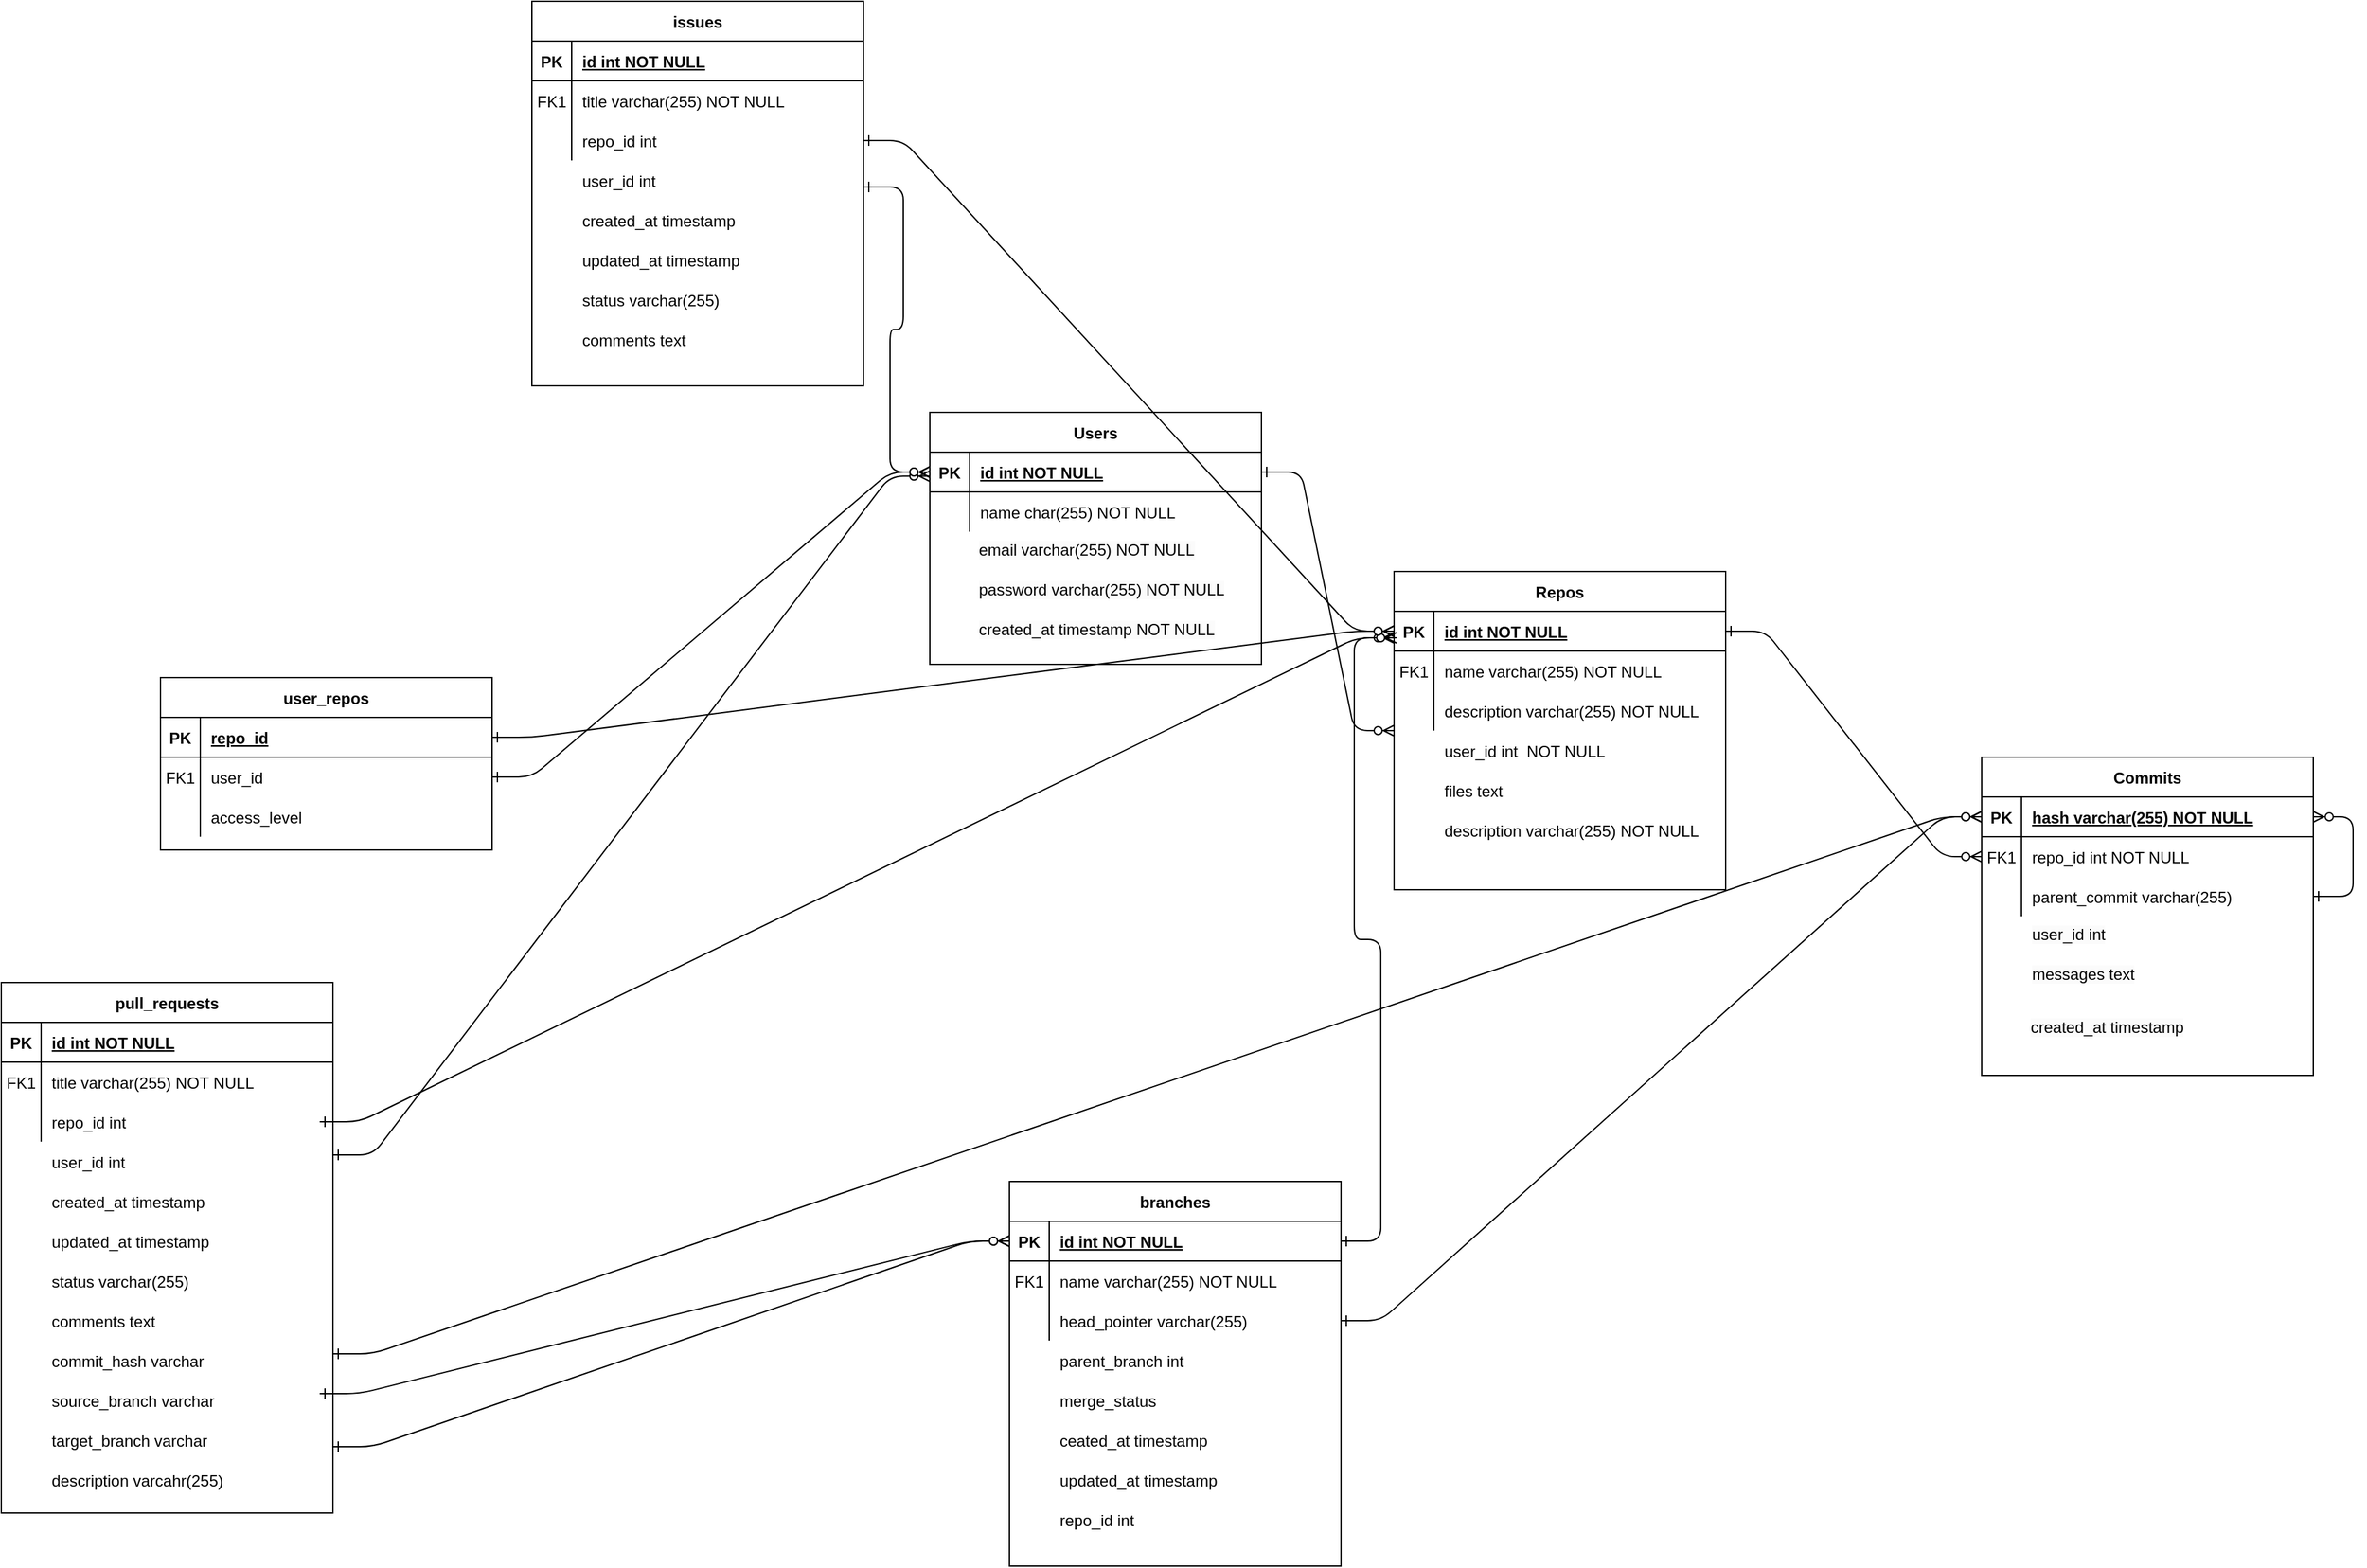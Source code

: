 <mxfile version="20.8.10" type="device" pages="2"><diagram id="R2lEEEUBdFMjLlhIrx00" name="Page-1"><mxGraphModel dx="4350" dy="573" grid="1" gridSize="10" guides="1" tooltips="1" connect="1" arrows="1" fold="1" page="1" pageScale="1" pageWidth="3300" pageHeight="4681" math="0" shadow="0" extFonts="Permanent Marker^https://fonts.googleapis.com/css?family=Permanent+Marker"><root><mxCell id="0"/><mxCell id="1" parent="0"/><mxCell id="C-vyLk0tnHw3VtMMgP7b-1" value="" style="edgeStyle=entityRelationEdgeStyle;endArrow=ERzeroToMany;startArrow=ERone;endFill=1;startFill=0;entryX=0;entryY=0.5;entryDx=0;entryDy=0;" parent="1" source="C-vyLk0tnHw3VtMMgP7b-24" target="C-vyLk0tnHw3VtMMgP7b-2" edge="1"><mxGeometry width="100" height="100" relative="1" as="geometry"><mxPoint x="-320" y="2010" as="sourcePoint"/><mxPoint x="-210" y="1550" as="targetPoint"/></mxGeometry></mxCell><mxCell id="C-vyLk0tnHw3VtMMgP7b-2" value="Repos" style="shape=table;startSize=30;container=1;collapsible=1;childLayout=tableLayout;fixedRows=1;rowLines=0;fontStyle=1;align=center;resizeLast=1;" parent="1" vertex="1"><mxGeometry x="-10" y="1410" width="250" height="240" as="geometry"/></mxCell><mxCell id="C-vyLk0tnHw3VtMMgP7b-3" value="" style="shape=partialRectangle;collapsible=0;dropTarget=0;pointerEvents=0;fillColor=none;points=[[0,0.5],[1,0.5]];portConstraint=eastwest;top=0;left=0;right=0;bottom=1;" parent="C-vyLk0tnHw3VtMMgP7b-2" vertex="1"><mxGeometry y="30" width="250" height="30" as="geometry"/></mxCell><mxCell id="C-vyLk0tnHw3VtMMgP7b-4" value="PK" style="shape=partialRectangle;overflow=hidden;connectable=0;fillColor=none;top=0;left=0;bottom=0;right=0;fontStyle=1;" parent="C-vyLk0tnHw3VtMMgP7b-3" vertex="1"><mxGeometry width="30" height="30" as="geometry"><mxRectangle width="30" height="30" as="alternateBounds"/></mxGeometry></mxCell><mxCell id="C-vyLk0tnHw3VtMMgP7b-5" value="id int NOT NULL " style="shape=partialRectangle;overflow=hidden;connectable=0;fillColor=none;top=0;left=0;bottom=0;right=0;align=left;spacingLeft=6;fontStyle=5;" parent="C-vyLk0tnHw3VtMMgP7b-3" vertex="1"><mxGeometry x="30" width="220" height="30" as="geometry"><mxRectangle width="220" height="30" as="alternateBounds"/></mxGeometry></mxCell><mxCell id="C-vyLk0tnHw3VtMMgP7b-6" value="" style="shape=partialRectangle;collapsible=0;dropTarget=0;pointerEvents=0;fillColor=none;points=[[0,0.5],[1,0.5]];portConstraint=eastwest;top=0;left=0;right=0;bottom=0;" parent="C-vyLk0tnHw3VtMMgP7b-2" vertex="1"><mxGeometry y="60" width="250" height="30" as="geometry"/></mxCell><mxCell id="C-vyLk0tnHw3VtMMgP7b-7" value="FK1" style="shape=partialRectangle;overflow=hidden;connectable=0;fillColor=none;top=0;left=0;bottom=0;right=0;" parent="C-vyLk0tnHw3VtMMgP7b-6" vertex="1"><mxGeometry width="30" height="30" as="geometry"><mxRectangle width="30" height="30" as="alternateBounds"/></mxGeometry></mxCell><mxCell id="C-vyLk0tnHw3VtMMgP7b-8" value="name varchar(255) NOT NULL" style="shape=partialRectangle;overflow=hidden;connectable=0;fillColor=none;top=0;left=0;bottom=0;right=0;align=left;spacingLeft=6;" parent="C-vyLk0tnHw3VtMMgP7b-6" vertex="1"><mxGeometry x="30" width="220" height="30" as="geometry"><mxRectangle width="220" height="30" as="alternateBounds"/></mxGeometry></mxCell><mxCell id="C-vyLk0tnHw3VtMMgP7b-9" value="" style="shape=partialRectangle;collapsible=0;dropTarget=0;pointerEvents=0;fillColor=none;points=[[0,0.5],[1,0.5]];portConstraint=eastwest;top=0;left=0;right=0;bottom=0;" parent="C-vyLk0tnHw3VtMMgP7b-2" vertex="1"><mxGeometry y="90" width="250" height="30" as="geometry"/></mxCell><mxCell id="C-vyLk0tnHw3VtMMgP7b-10" value="" style="shape=partialRectangle;overflow=hidden;connectable=0;fillColor=none;top=0;left=0;bottom=0;right=0;" parent="C-vyLk0tnHw3VtMMgP7b-9" vertex="1"><mxGeometry width="30" height="30" as="geometry"><mxRectangle width="30" height="30" as="alternateBounds"/></mxGeometry></mxCell><mxCell id="C-vyLk0tnHw3VtMMgP7b-11" value="description varchar(255) NOT NULL" style="shape=partialRectangle;overflow=hidden;connectable=0;fillColor=none;top=0;left=0;bottom=0;right=0;align=left;spacingLeft=6;" parent="C-vyLk0tnHw3VtMMgP7b-9" vertex="1"><mxGeometry x="30" width="220" height="30" as="geometry"><mxRectangle width="220" height="30" as="alternateBounds"/></mxGeometry></mxCell><mxCell id="C-vyLk0tnHw3VtMMgP7b-13" value="Commits" style="shape=table;startSize=30;container=1;collapsible=1;childLayout=tableLayout;fixedRows=1;rowLines=0;fontStyle=1;align=center;resizeLast=1;" parent="1" vertex="1"><mxGeometry x="433" y="1550" width="250" height="240" as="geometry"/></mxCell><mxCell id="C-vyLk0tnHw3VtMMgP7b-14" value="" style="shape=partialRectangle;collapsible=0;dropTarget=0;pointerEvents=0;fillColor=none;points=[[0,0.5],[1,0.5]];portConstraint=eastwest;top=0;left=0;right=0;bottom=1;" parent="C-vyLk0tnHw3VtMMgP7b-13" vertex="1"><mxGeometry y="30" width="250" height="30" as="geometry"/></mxCell><mxCell id="C-vyLk0tnHw3VtMMgP7b-15" value="PK" style="shape=partialRectangle;overflow=hidden;connectable=0;fillColor=none;top=0;left=0;bottom=0;right=0;fontStyle=1;" parent="C-vyLk0tnHw3VtMMgP7b-14" vertex="1"><mxGeometry width="30" height="30" as="geometry"><mxRectangle width="30" height="30" as="alternateBounds"/></mxGeometry></mxCell><mxCell id="C-vyLk0tnHw3VtMMgP7b-16" value="hash varchar(255) NOT NULL " style="shape=partialRectangle;overflow=hidden;connectable=0;fillColor=none;top=0;left=0;bottom=0;right=0;align=left;spacingLeft=6;fontStyle=5;" parent="C-vyLk0tnHw3VtMMgP7b-14" vertex="1"><mxGeometry x="30" width="220" height="30" as="geometry"><mxRectangle width="220" height="30" as="alternateBounds"/></mxGeometry></mxCell><mxCell id="C-vyLk0tnHw3VtMMgP7b-17" value="" style="shape=partialRectangle;collapsible=0;dropTarget=0;pointerEvents=0;fillColor=none;points=[[0,0.5],[1,0.5]];portConstraint=eastwest;top=0;left=0;right=0;bottom=0;" parent="C-vyLk0tnHw3VtMMgP7b-13" vertex="1"><mxGeometry y="60" width="250" height="30" as="geometry"/></mxCell><mxCell id="C-vyLk0tnHw3VtMMgP7b-18" value="FK1" style="shape=partialRectangle;overflow=hidden;connectable=0;fillColor=none;top=0;left=0;bottom=0;right=0;" parent="C-vyLk0tnHw3VtMMgP7b-17" vertex="1"><mxGeometry width="30" height="30" as="geometry"><mxRectangle width="30" height="30" as="alternateBounds"/></mxGeometry></mxCell><mxCell id="C-vyLk0tnHw3VtMMgP7b-19" value="repo_id int NOT NULL" style="shape=partialRectangle;overflow=hidden;connectable=0;fillColor=none;top=0;left=0;bottom=0;right=0;align=left;spacingLeft=6;" parent="C-vyLk0tnHw3VtMMgP7b-17" vertex="1"><mxGeometry x="30" width="220" height="30" as="geometry"><mxRectangle width="220" height="30" as="alternateBounds"/></mxGeometry></mxCell><mxCell id="C-vyLk0tnHw3VtMMgP7b-20" value="" style="shape=partialRectangle;collapsible=0;dropTarget=0;pointerEvents=0;fillColor=none;points=[[0,0.5],[1,0.5]];portConstraint=eastwest;top=0;left=0;right=0;bottom=0;" parent="C-vyLk0tnHw3VtMMgP7b-13" vertex="1"><mxGeometry y="90" width="250" height="30" as="geometry"/></mxCell><mxCell id="C-vyLk0tnHw3VtMMgP7b-21" value="" style="shape=partialRectangle;overflow=hidden;connectable=0;fillColor=none;top=0;left=0;bottom=0;right=0;" parent="C-vyLk0tnHw3VtMMgP7b-20" vertex="1"><mxGeometry width="30" height="30" as="geometry"><mxRectangle width="30" height="30" as="alternateBounds"/></mxGeometry></mxCell><mxCell id="C-vyLk0tnHw3VtMMgP7b-22" value="parent_commit varchar(255)" style="shape=partialRectangle;overflow=hidden;connectable=0;fillColor=none;top=0;left=0;bottom=0;right=0;align=left;spacingLeft=6;" parent="C-vyLk0tnHw3VtMMgP7b-20" vertex="1"><mxGeometry x="30" width="220" height="30" as="geometry"><mxRectangle width="220" height="30" as="alternateBounds"/></mxGeometry></mxCell><mxCell id="UqxSrEifNcFRZ7JsP6Ss-6" value="" style="edgeStyle=entityRelationEdgeStyle;endArrow=ERzeroToMany;startArrow=ERone;endFill=1;startFill=0;entryX=1;entryY=0.5;entryDx=0;entryDy=0;exitX=1;exitY=0.5;exitDx=0;exitDy=0;" parent="C-vyLk0tnHw3VtMMgP7b-13" source="C-vyLk0tnHw3VtMMgP7b-20" target="C-vyLk0tnHw3VtMMgP7b-14" edge="1"><mxGeometry width="100" height="100" relative="1" as="geometry"><mxPoint x="-80" y="55" as="sourcePoint"/><mxPoint x="10" y="85" as="targetPoint"/></mxGeometry></mxCell><mxCell id="C-vyLk0tnHw3VtMMgP7b-23" value="Users" style="shape=table;startSize=30;container=1;collapsible=1;childLayout=tableLayout;fixedRows=1;rowLines=0;fontStyle=1;align=center;resizeLast=1;" parent="1" vertex="1"><mxGeometry x="-360" y="1290" width="250" height="190" as="geometry"/></mxCell><mxCell id="C-vyLk0tnHw3VtMMgP7b-24" value="" style="shape=partialRectangle;collapsible=0;dropTarget=0;pointerEvents=0;fillColor=none;points=[[0,0.5],[1,0.5]];portConstraint=eastwest;top=0;left=0;right=0;bottom=1;" parent="C-vyLk0tnHw3VtMMgP7b-23" vertex="1"><mxGeometry y="30" width="250" height="30" as="geometry"/></mxCell><mxCell id="C-vyLk0tnHw3VtMMgP7b-25" value="PK" style="shape=partialRectangle;overflow=hidden;connectable=0;fillColor=none;top=0;left=0;bottom=0;right=0;fontStyle=1;" parent="C-vyLk0tnHw3VtMMgP7b-24" vertex="1"><mxGeometry width="30" height="30" as="geometry"><mxRectangle width="30" height="30" as="alternateBounds"/></mxGeometry></mxCell><mxCell id="C-vyLk0tnHw3VtMMgP7b-26" value="id int NOT NULL " style="shape=partialRectangle;overflow=hidden;connectable=0;fillColor=none;top=0;left=0;bottom=0;right=0;align=left;spacingLeft=6;fontStyle=5;" parent="C-vyLk0tnHw3VtMMgP7b-24" vertex="1"><mxGeometry x="30" width="220" height="30" as="geometry"><mxRectangle width="220" height="30" as="alternateBounds"/></mxGeometry></mxCell><mxCell id="C-vyLk0tnHw3VtMMgP7b-27" value="" style="shape=partialRectangle;collapsible=0;dropTarget=0;pointerEvents=0;fillColor=none;points=[[0,0.5],[1,0.5]];portConstraint=eastwest;top=0;left=0;right=0;bottom=0;" parent="C-vyLk0tnHw3VtMMgP7b-23" vertex="1"><mxGeometry y="60" width="250" height="30" as="geometry"/></mxCell><mxCell id="C-vyLk0tnHw3VtMMgP7b-28" value="" style="shape=partialRectangle;overflow=hidden;connectable=0;fillColor=none;top=0;left=0;bottom=0;right=0;" parent="C-vyLk0tnHw3VtMMgP7b-27" vertex="1"><mxGeometry width="30" height="30" as="geometry"><mxRectangle width="30" height="30" as="alternateBounds"/></mxGeometry></mxCell><mxCell id="C-vyLk0tnHw3VtMMgP7b-29" value="name char(255) NOT NULL" style="shape=partialRectangle;overflow=hidden;connectable=0;fillColor=none;top=0;left=0;bottom=0;right=0;align=left;spacingLeft=6;" parent="C-vyLk0tnHw3VtMMgP7b-27" vertex="1"><mxGeometry x="30" width="220" height="30" as="geometry"><mxRectangle width="220" height="30" as="alternateBounds"/></mxGeometry></mxCell><mxCell id="euETR1-ISuXr5GL5gJCF-1" value="user_repos" style="shape=table;startSize=30;container=1;collapsible=1;childLayout=tableLayout;fixedRows=1;rowLines=0;fontStyle=1;align=center;resizeLast=1;" parent="1" vertex="1"><mxGeometry x="-940" y="1490" width="250" height="130" as="geometry"/></mxCell><mxCell id="euETR1-ISuXr5GL5gJCF-2" value="" style="shape=partialRectangle;collapsible=0;dropTarget=0;pointerEvents=0;fillColor=none;points=[[0,0.5],[1,0.5]];portConstraint=eastwest;top=0;left=0;right=0;bottom=1;" parent="euETR1-ISuXr5GL5gJCF-1" vertex="1"><mxGeometry y="30" width="250" height="30" as="geometry"/></mxCell><mxCell id="euETR1-ISuXr5GL5gJCF-3" value="PK" style="shape=partialRectangle;overflow=hidden;connectable=0;fillColor=none;top=0;left=0;bottom=0;right=0;fontStyle=1;" parent="euETR1-ISuXr5GL5gJCF-2" vertex="1"><mxGeometry width="30" height="30" as="geometry"><mxRectangle width="30" height="30" as="alternateBounds"/></mxGeometry></mxCell><mxCell id="euETR1-ISuXr5GL5gJCF-4" value="repo_id" style="shape=partialRectangle;overflow=hidden;connectable=0;fillColor=none;top=0;left=0;bottom=0;right=0;align=left;spacingLeft=6;fontStyle=5;" parent="euETR1-ISuXr5GL5gJCF-2" vertex="1"><mxGeometry x="30" width="220" height="30" as="geometry"><mxRectangle width="220" height="30" as="alternateBounds"/></mxGeometry></mxCell><mxCell id="euETR1-ISuXr5GL5gJCF-5" value="" style="shape=partialRectangle;collapsible=0;dropTarget=0;pointerEvents=0;fillColor=none;points=[[0,0.5],[1,0.5]];portConstraint=eastwest;top=0;left=0;right=0;bottom=0;" parent="euETR1-ISuXr5GL5gJCF-1" vertex="1"><mxGeometry y="60" width="250" height="30" as="geometry"/></mxCell><mxCell id="euETR1-ISuXr5GL5gJCF-6" value="FK1" style="shape=partialRectangle;overflow=hidden;connectable=0;fillColor=none;top=0;left=0;bottom=0;right=0;" parent="euETR1-ISuXr5GL5gJCF-5" vertex="1"><mxGeometry width="30" height="30" as="geometry"><mxRectangle width="30" height="30" as="alternateBounds"/></mxGeometry></mxCell><mxCell id="euETR1-ISuXr5GL5gJCF-7" value="user_id" style="shape=partialRectangle;overflow=hidden;connectable=0;fillColor=none;top=0;left=0;bottom=0;right=0;align=left;spacingLeft=6;" parent="euETR1-ISuXr5GL5gJCF-5" vertex="1"><mxGeometry x="30" width="220" height="30" as="geometry"><mxRectangle width="220" height="30" as="alternateBounds"/></mxGeometry></mxCell><mxCell id="euETR1-ISuXr5GL5gJCF-8" value="" style="shape=partialRectangle;collapsible=0;dropTarget=0;pointerEvents=0;fillColor=none;points=[[0,0.5],[1,0.5]];portConstraint=eastwest;top=0;left=0;right=0;bottom=0;" parent="euETR1-ISuXr5GL5gJCF-1" vertex="1"><mxGeometry y="90" width="250" height="30" as="geometry"/></mxCell><mxCell id="euETR1-ISuXr5GL5gJCF-9" value="" style="shape=partialRectangle;overflow=hidden;connectable=0;fillColor=none;top=0;left=0;bottom=0;right=0;" parent="euETR1-ISuXr5GL5gJCF-8" vertex="1"><mxGeometry width="30" height="30" as="geometry"><mxRectangle width="30" height="30" as="alternateBounds"/></mxGeometry></mxCell><mxCell id="euETR1-ISuXr5GL5gJCF-10" value="access_level" style="shape=partialRectangle;overflow=hidden;connectable=0;fillColor=none;top=0;left=0;bottom=0;right=0;align=left;spacingLeft=6;" parent="euETR1-ISuXr5GL5gJCF-8" vertex="1"><mxGeometry x="30" width="220" height="30" as="geometry"><mxRectangle width="220" height="30" as="alternateBounds"/></mxGeometry></mxCell><mxCell id="euETR1-ISuXr5GL5gJCF-15" value="branches" style="shape=table;startSize=30;container=1;collapsible=1;childLayout=tableLayout;fixedRows=1;rowLines=0;fontStyle=1;align=center;resizeLast=1;" parent="1" vertex="1"><mxGeometry x="-300" y="1870" width="250" height="290" as="geometry"/></mxCell><mxCell id="euETR1-ISuXr5GL5gJCF-16" value="" style="shape=partialRectangle;collapsible=0;dropTarget=0;pointerEvents=0;fillColor=none;points=[[0,0.5],[1,0.5]];portConstraint=eastwest;top=0;left=0;right=0;bottom=1;" parent="euETR1-ISuXr5GL5gJCF-15" vertex="1"><mxGeometry y="30" width="250" height="30" as="geometry"/></mxCell><mxCell id="euETR1-ISuXr5GL5gJCF-17" value="PK" style="shape=partialRectangle;overflow=hidden;connectable=0;fillColor=none;top=0;left=0;bottom=0;right=0;fontStyle=1;" parent="euETR1-ISuXr5GL5gJCF-16" vertex="1"><mxGeometry width="30" height="30" as="geometry"><mxRectangle width="30" height="30" as="alternateBounds"/></mxGeometry></mxCell><mxCell id="euETR1-ISuXr5GL5gJCF-18" value="id int NOT NULL " style="shape=partialRectangle;overflow=hidden;connectable=0;fillColor=none;top=0;left=0;bottom=0;right=0;align=left;spacingLeft=6;fontStyle=5;" parent="euETR1-ISuXr5GL5gJCF-16" vertex="1"><mxGeometry x="30" width="220" height="30" as="geometry"><mxRectangle width="220" height="30" as="alternateBounds"/></mxGeometry></mxCell><mxCell id="euETR1-ISuXr5GL5gJCF-19" value="" style="shape=partialRectangle;collapsible=0;dropTarget=0;pointerEvents=0;fillColor=none;points=[[0,0.5],[1,0.5]];portConstraint=eastwest;top=0;left=0;right=0;bottom=0;" parent="euETR1-ISuXr5GL5gJCF-15" vertex="1"><mxGeometry y="60" width="250" height="30" as="geometry"/></mxCell><mxCell id="euETR1-ISuXr5GL5gJCF-20" value="FK1" style="shape=partialRectangle;overflow=hidden;connectable=0;fillColor=none;top=0;left=0;bottom=0;right=0;" parent="euETR1-ISuXr5GL5gJCF-19" vertex="1"><mxGeometry width="30" height="30" as="geometry"><mxRectangle width="30" height="30" as="alternateBounds"/></mxGeometry></mxCell><mxCell id="euETR1-ISuXr5GL5gJCF-21" value="name varchar(255) NOT NULL" style="shape=partialRectangle;overflow=hidden;connectable=0;fillColor=none;top=0;left=0;bottom=0;right=0;align=left;spacingLeft=6;" parent="euETR1-ISuXr5GL5gJCF-19" vertex="1"><mxGeometry x="30" width="220" height="30" as="geometry"><mxRectangle width="220" height="30" as="alternateBounds"/></mxGeometry></mxCell><mxCell id="euETR1-ISuXr5GL5gJCF-22" value="" style="shape=partialRectangle;collapsible=0;dropTarget=0;pointerEvents=0;fillColor=none;points=[[0,0.5],[1,0.5]];portConstraint=eastwest;top=0;left=0;right=0;bottom=0;" parent="euETR1-ISuXr5GL5gJCF-15" vertex="1"><mxGeometry y="90" width="250" height="30" as="geometry"/></mxCell><mxCell id="euETR1-ISuXr5GL5gJCF-23" value="" style="shape=partialRectangle;overflow=hidden;connectable=0;fillColor=none;top=0;left=0;bottom=0;right=0;" parent="euETR1-ISuXr5GL5gJCF-22" vertex="1"><mxGeometry width="30" height="30" as="geometry"><mxRectangle width="30" height="30" as="alternateBounds"/></mxGeometry></mxCell><mxCell id="euETR1-ISuXr5GL5gJCF-24" value="head_pointer varchar(255)" style="shape=partialRectangle;overflow=hidden;connectable=0;fillColor=none;top=0;left=0;bottom=0;right=0;align=left;spacingLeft=6;" parent="euETR1-ISuXr5GL5gJCF-22" vertex="1"><mxGeometry x="30" width="220" height="30" as="geometry"><mxRectangle width="220" height="30" as="alternateBounds"/></mxGeometry></mxCell><mxCell id="oTgZ_xAxGEuPUSyWZrHO-3" value="&lt;span style=&quot;color: rgb(0, 0, 0); font-family: Helvetica; font-size: 12px; font-style: normal; font-variant-ligatures: normal; font-variant-caps: normal; font-weight: 400; letter-spacing: normal; orphans: 2; text-align: left; text-indent: 0px; text-transform: none; widows: 2; word-spacing: 0px; -webkit-text-stroke-width: 0px; background-color: rgb(251, 251, 251); text-decoration-thickness: initial; text-decoration-style: initial; text-decoration-color: initial; float: none; display: inline !important;&quot;&gt;email varchar(255) NOT NULL&lt;/span&gt;" style="text;whiteSpace=wrap;html=1;" parent="1" vertex="1"><mxGeometry x="-325" y="1380" width="180" height="30" as="geometry"/></mxCell><mxCell id="tRcwvpXaB-CXfXlustUf-1" value="&lt;span style=&quot;color: rgb(0, 0, 0); font-family: Helvetica; font-size: 12px; font-style: normal; font-variant-ligatures: normal; font-variant-caps: normal; font-weight: 400; letter-spacing: normal; orphans: 2; text-align: left; text-indent: 0px; text-transform: none; widows: 2; word-spacing: 0px; -webkit-text-stroke-width: 0px; background-color: rgb(251, 251, 251); text-decoration-thickness: initial; text-decoration-style: initial; text-decoration-color: initial; float: none; display: inline !important;&quot;&gt;password varchar(255) NOT NULL&lt;/span&gt;" style="text;whiteSpace=wrap;html=1;" parent="1" vertex="1"><mxGeometry x="-325" y="1410" width="205" height="30" as="geometry"/></mxCell><mxCell id="tRcwvpXaB-CXfXlustUf-3" value="&lt;span style=&quot;color: rgb(0, 0, 0); font-family: Helvetica; font-size: 12px; font-style: normal; font-variant-ligatures: normal; font-variant-caps: normal; font-weight: 400; letter-spacing: normal; orphans: 2; text-align: left; text-indent: 0px; text-transform: none; widows: 2; word-spacing: 0px; -webkit-text-stroke-width: 0px; background-color: rgb(251, 251, 251); text-decoration-thickness: initial; text-decoration-style: initial; text-decoration-color: initial; float: none; display: inline !important;&quot;&gt;created_at timestamp NOT NULL&lt;/span&gt;" style="text;whiteSpace=wrap;html=1;" parent="1" vertex="1"><mxGeometry x="-325" y="1440" width="205" height="30" as="geometry"/></mxCell><mxCell id="tRcwvpXaB-CXfXlustUf-4" value="user_id int  NOT NULL" style="shape=partialRectangle;overflow=hidden;connectable=0;fillColor=none;top=0;left=0;bottom=0;right=0;align=left;spacingLeft=6;" parent="1" vertex="1"><mxGeometry x="20" y="1530" width="220" height="30" as="geometry"><mxRectangle width="220" height="30" as="alternateBounds"/></mxGeometry></mxCell><mxCell id="tRcwvpXaB-CXfXlustUf-5" value="files text" style="shape=partialRectangle;overflow=hidden;connectable=0;fillColor=none;top=0;left=0;bottom=0;right=0;align=left;spacingLeft=6;" parent="1" vertex="1"><mxGeometry x="20" y="1560" width="220" height="30" as="geometry"><mxRectangle width="220" height="30" as="alternateBounds"/></mxGeometry></mxCell><mxCell id="tRcwvpXaB-CXfXlustUf-6" value="description varchar(255) NOT NULL" style="shape=partialRectangle;overflow=hidden;connectable=0;fillColor=none;top=0;left=0;bottom=0;right=0;align=left;spacingLeft=6;" parent="1" vertex="1"><mxGeometry x="20" y="1590" width="220" height="30" as="geometry"><mxRectangle width="220" height="30" as="alternateBounds"/></mxGeometry></mxCell><mxCell id="tRcwvpXaB-CXfXlustUf-7" value="&lt;span style=&quot;color: rgb(0, 0, 0); font-family: Helvetica; font-size: 12px; font-style: normal; font-variant-ligatures: normal; font-variant-caps: normal; font-weight: 400; letter-spacing: normal; orphans: 2; text-align: left; text-indent: 0px; text-transform: none; widows: 2; word-spacing: 0px; -webkit-text-stroke-width: 0px; background-color: rgb(251, 251, 251); text-decoration-thickness: initial; text-decoration-style: initial; text-decoration-color: initial; float: none; display: inline !important;&quot;&gt;user_id int&lt;/span&gt;" style="text;whiteSpace=wrap;html=1;" parent="1" vertex="1"><mxGeometry x="469" y="1670" width="220" height="40" as="geometry"/></mxCell><mxCell id="tRcwvpXaB-CXfXlustUf-8" value="&lt;span style=&quot;color: rgb(0, 0, 0); font-family: Helvetica; font-size: 12px; font-style: normal; font-variant-ligatures: normal; font-variant-caps: normal; font-weight: 400; letter-spacing: normal; orphans: 2; text-align: left; text-indent: 0px; text-transform: none; widows: 2; word-spacing: 0px; -webkit-text-stroke-width: 0px; background-color: rgb(251, 251, 251); text-decoration-thickness: initial; text-decoration-style: initial; text-decoration-color: initial; float: none; display: inline !important;&quot;&gt;messages text&lt;/span&gt;" style="text;whiteSpace=wrap;html=1;" parent="1" vertex="1"><mxGeometry x="469" y="1700" width="214" height="40" as="geometry"/></mxCell><mxCell id="tRcwvpXaB-CXfXlustUf-9" value="&lt;span style=&quot;color: rgb(0, 0, 0); font-family: Helvetica; font-size: 12px; font-style: normal; font-variant-ligatures: normal; font-variant-caps: normal; font-weight: 400; letter-spacing: normal; orphans: 2; text-align: left; text-indent: 0px; text-transform: none; widows: 2; word-spacing: 0px; -webkit-text-stroke-width: 0px; background-color: rgb(251, 251, 251); text-decoration-thickness: initial; text-decoration-style: initial; text-decoration-color: initial; float: none; display: inline !important;&quot;&gt;created_at timestamp&lt;/span&gt;" style="text;whiteSpace=wrap;html=1;" parent="1" vertex="1"><mxGeometry x="468" y="1740" width="214" height="40" as="geometry"/></mxCell><mxCell id="tRcwvpXaB-CXfXlustUf-10" value="parent_branch int" style="shape=partialRectangle;overflow=hidden;connectable=0;fillColor=none;top=0;left=0;bottom=0;right=0;align=left;spacingLeft=6;" parent="1" vertex="1"><mxGeometry x="-270" y="1990" width="220" height="30" as="geometry"><mxRectangle width="220" height="30" as="alternateBounds"/></mxGeometry></mxCell><mxCell id="tRcwvpXaB-CXfXlustUf-11" value="merge_status" style="shape=partialRectangle;overflow=hidden;connectable=0;fillColor=none;top=0;left=0;bottom=0;right=0;align=left;spacingLeft=6;" parent="1" vertex="1"><mxGeometry x="-270" y="2020" width="220" height="30" as="geometry"><mxRectangle width="220" height="30" as="alternateBounds"/></mxGeometry></mxCell><mxCell id="tRcwvpXaB-CXfXlustUf-12" value="ceated_at timestamp" style="shape=partialRectangle;overflow=hidden;connectable=0;fillColor=none;top=0;left=0;bottom=0;right=0;align=left;spacingLeft=6;" parent="1" vertex="1"><mxGeometry x="-270" y="2050" width="220" height="30" as="geometry"><mxRectangle width="220" height="30" as="alternateBounds"/></mxGeometry></mxCell><mxCell id="tRcwvpXaB-CXfXlustUf-13" value="updated_at timestamp" style="shape=partialRectangle;overflow=hidden;connectable=0;fillColor=none;top=0;left=0;bottom=0;right=0;align=left;spacingLeft=6;" parent="1" vertex="1"><mxGeometry x="-270" y="2080" width="220" height="30" as="geometry"><mxRectangle width="220" height="30" as="alternateBounds"/></mxGeometry></mxCell><mxCell id="tRcwvpXaB-CXfXlustUf-14" value="repo_id int" style="shape=partialRectangle;overflow=hidden;connectable=0;fillColor=none;top=0;left=0;bottom=0;right=0;align=left;spacingLeft=6;" parent="1" vertex="1"><mxGeometry x="-270" y="2110" width="220" height="30" as="geometry"><mxRectangle width="220" height="30" as="alternateBounds"/></mxGeometry></mxCell><mxCell id="tRcwvpXaB-CXfXlustUf-15" value="issues" style="shape=table;startSize=30;container=1;collapsible=1;childLayout=tableLayout;fixedRows=1;rowLines=0;fontStyle=1;align=center;resizeLast=1;" parent="1" vertex="1"><mxGeometry x="-660" y="980" width="250" height="290" as="geometry"/></mxCell><mxCell id="tRcwvpXaB-CXfXlustUf-16" value="" style="shape=partialRectangle;collapsible=0;dropTarget=0;pointerEvents=0;fillColor=none;points=[[0,0.5],[1,0.5]];portConstraint=eastwest;top=0;left=0;right=0;bottom=1;" parent="tRcwvpXaB-CXfXlustUf-15" vertex="1"><mxGeometry y="30" width="250" height="30" as="geometry"/></mxCell><mxCell id="tRcwvpXaB-CXfXlustUf-17" value="PK" style="shape=partialRectangle;overflow=hidden;connectable=0;fillColor=none;top=0;left=0;bottom=0;right=0;fontStyle=1;" parent="tRcwvpXaB-CXfXlustUf-16" vertex="1"><mxGeometry width="30" height="30" as="geometry"><mxRectangle width="30" height="30" as="alternateBounds"/></mxGeometry></mxCell><mxCell id="tRcwvpXaB-CXfXlustUf-18" value="id int NOT NULL " style="shape=partialRectangle;overflow=hidden;connectable=0;fillColor=none;top=0;left=0;bottom=0;right=0;align=left;spacingLeft=6;fontStyle=5;" parent="tRcwvpXaB-CXfXlustUf-16" vertex="1"><mxGeometry x="30" width="220" height="30" as="geometry"><mxRectangle width="220" height="30" as="alternateBounds"/></mxGeometry></mxCell><mxCell id="tRcwvpXaB-CXfXlustUf-19" value="" style="shape=partialRectangle;collapsible=0;dropTarget=0;pointerEvents=0;fillColor=none;points=[[0,0.5],[1,0.5]];portConstraint=eastwest;top=0;left=0;right=0;bottom=0;" parent="tRcwvpXaB-CXfXlustUf-15" vertex="1"><mxGeometry y="60" width="250" height="30" as="geometry"/></mxCell><mxCell id="tRcwvpXaB-CXfXlustUf-20" value="FK1" style="shape=partialRectangle;overflow=hidden;connectable=0;fillColor=none;top=0;left=0;bottom=0;right=0;" parent="tRcwvpXaB-CXfXlustUf-19" vertex="1"><mxGeometry width="30" height="30" as="geometry"><mxRectangle width="30" height="30" as="alternateBounds"/></mxGeometry></mxCell><mxCell id="tRcwvpXaB-CXfXlustUf-21" value="title varchar(255) NOT NULL" style="shape=partialRectangle;overflow=hidden;connectable=0;fillColor=none;top=0;left=0;bottom=0;right=0;align=left;spacingLeft=6;" parent="tRcwvpXaB-CXfXlustUf-19" vertex="1"><mxGeometry x="30" width="220" height="30" as="geometry"><mxRectangle width="220" height="30" as="alternateBounds"/></mxGeometry></mxCell><mxCell id="tRcwvpXaB-CXfXlustUf-22" value="" style="shape=partialRectangle;collapsible=0;dropTarget=0;pointerEvents=0;fillColor=none;points=[[0,0.5],[1,0.5]];portConstraint=eastwest;top=0;left=0;right=0;bottom=0;" parent="tRcwvpXaB-CXfXlustUf-15" vertex="1"><mxGeometry y="90" width="250" height="30" as="geometry"/></mxCell><mxCell id="tRcwvpXaB-CXfXlustUf-23" value="" style="shape=partialRectangle;overflow=hidden;connectable=0;fillColor=none;top=0;left=0;bottom=0;right=0;" parent="tRcwvpXaB-CXfXlustUf-22" vertex="1"><mxGeometry width="30" height="30" as="geometry"><mxRectangle width="30" height="30" as="alternateBounds"/></mxGeometry></mxCell><mxCell id="tRcwvpXaB-CXfXlustUf-24" value="repo_id int" style="shape=partialRectangle;overflow=hidden;connectable=0;fillColor=none;top=0;left=0;bottom=0;right=0;align=left;spacingLeft=6;" parent="tRcwvpXaB-CXfXlustUf-22" vertex="1"><mxGeometry x="30" width="220" height="30" as="geometry"><mxRectangle width="220" height="30" as="alternateBounds"/></mxGeometry></mxCell><mxCell id="tRcwvpXaB-CXfXlustUf-25" value="user_id int " style="shape=partialRectangle;overflow=hidden;connectable=0;fillColor=none;top=0;left=0;bottom=0;right=0;align=left;spacingLeft=6;" parent="1" vertex="1"><mxGeometry x="-630" y="1100" width="220" height="30" as="geometry"><mxRectangle width="220" height="30" as="alternateBounds"/></mxGeometry></mxCell><mxCell id="tRcwvpXaB-CXfXlustUf-26" value="created_at timestamp" style="shape=partialRectangle;overflow=hidden;connectable=0;fillColor=none;top=0;left=0;bottom=0;right=0;align=left;spacingLeft=6;" parent="1" vertex="1"><mxGeometry x="-630" y="1130" width="220" height="30" as="geometry"><mxRectangle width="220" height="30" as="alternateBounds"/></mxGeometry></mxCell><mxCell id="tRcwvpXaB-CXfXlustUf-27" value="updated_at timestamp" style="shape=partialRectangle;overflow=hidden;connectable=0;fillColor=none;top=0;left=0;bottom=0;right=0;align=left;spacingLeft=6;" parent="1" vertex="1"><mxGeometry x="-630" y="1160" width="220" height="30" as="geometry"><mxRectangle width="220" height="30" as="alternateBounds"/></mxGeometry></mxCell><mxCell id="tRcwvpXaB-CXfXlustUf-28" value="status varchar(255)" style="shape=partialRectangle;overflow=hidden;connectable=0;fillColor=none;top=0;left=0;bottom=0;right=0;align=left;spacingLeft=6;" parent="1" vertex="1"><mxGeometry x="-630" y="1190" width="220" height="30" as="geometry"><mxRectangle width="220" height="30" as="alternateBounds"/></mxGeometry></mxCell><mxCell id="tRcwvpXaB-CXfXlustUf-29" value="comments text" style="shape=partialRectangle;overflow=hidden;connectable=0;fillColor=none;top=0;left=0;bottom=0;right=0;align=left;spacingLeft=6;" parent="1" vertex="1"><mxGeometry x="-630" y="1220" width="220" height="30" as="geometry"><mxRectangle width="220" height="30" as="alternateBounds"/></mxGeometry></mxCell><mxCell id="tRcwvpXaB-CXfXlustUf-30" value="pull_requests" style="shape=table;startSize=30;container=1;collapsible=1;childLayout=tableLayout;fixedRows=1;rowLines=0;fontStyle=1;align=center;resizeLast=1;" parent="1" vertex="1"><mxGeometry x="-1060" y="1720" width="250" height="400" as="geometry"/></mxCell><mxCell id="tRcwvpXaB-CXfXlustUf-31" value="" style="shape=partialRectangle;collapsible=0;dropTarget=0;pointerEvents=0;fillColor=none;points=[[0,0.5],[1,0.5]];portConstraint=eastwest;top=0;left=0;right=0;bottom=1;" parent="tRcwvpXaB-CXfXlustUf-30" vertex="1"><mxGeometry y="30" width="250" height="30" as="geometry"/></mxCell><mxCell id="tRcwvpXaB-CXfXlustUf-32" value="PK" style="shape=partialRectangle;overflow=hidden;connectable=0;fillColor=none;top=0;left=0;bottom=0;right=0;fontStyle=1;" parent="tRcwvpXaB-CXfXlustUf-31" vertex="1"><mxGeometry width="30" height="30" as="geometry"><mxRectangle width="30" height="30" as="alternateBounds"/></mxGeometry></mxCell><mxCell id="tRcwvpXaB-CXfXlustUf-33" value="id int NOT NULL " style="shape=partialRectangle;overflow=hidden;connectable=0;fillColor=none;top=0;left=0;bottom=0;right=0;align=left;spacingLeft=6;fontStyle=5;" parent="tRcwvpXaB-CXfXlustUf-31" vertex="1"><mxGeometry x="30" width="220" height="30" as="geometry"><mxRectangle width="220" height="30" as="alternateBounds"/></mxGeometry></mxCell><mxCell id="tRcwvpXaB-CXfXlustUf-34" value="" style="shape=partialRectangle;collapsible=0;dropTarget=0;pointerEvents=0;fillColor=none;points=[[0,0.5],[1,0.5]];portConstraint=eastwest;top=0;left=0;right=0;bottom=0;" parent="tRcwvpXaB-CXfXlustUf-30" vertex="1"><mxGeometry y="60" width="250" height="30" as="geometry"/></mxCell><mxCell id="tRcwvpXaB-CXfXlustUf-35" value="FK1" style="shape=partialRectangle;overflow=hidden;connectable=0;fillColor=none;top=0;left=0;bottom=0;right=0;" parent="tRcwvpXaB-CXfXlustUf-34" vertex="1"><mxGeometry width="30" height="30" as="geometry"><mxRectangle width="30" height="30" as="alternateBounds"/></mxGeometry></mxCell><mxCell id="tRcwvpXaB-CXfXlustUf-36" value="title varchar(255) NOT NULL" style="shape=partialRectangle;overflow=hidden;connectable=0;fillColor=none;top=0;left=0;bottom=0;right=0;align=left;spacingLeft=6;" parent="tRcwvpXaB-CXfXlustUf-34" vertex="1"><mxGeometry x="30" width="220" height="30" as="geometry"><mxRectangle width="220" height="30" as="alternateBounds"/></mxGeometry></mxCell><mxCell id="tRcwvpXaB-CXfXlustUf-37" value="" style="shape=partialRectangle;collapsible=0;dropTarget=0;pointerEvents=0;fillColor=none;points=[[0,0.5],[1,0.5]];portConstraint=eastwest;top=0;left=0;right=0;bottom=0;" parent="tRcwvpXaB-CXfXlustUf-30" vertex="1"><mxGeometry y="90" width="250" height="30" as="geometry"/></mxCell><mxCell id="tRcwvpXaB-CXfXlustUf-38" value="" style="shape=partialRectangle;overflow=hidden;connectable=0;fillColor=none;top=0;left=0;bottom=0;right=0;" parent="tRcwvpXaB-CXfXlustUf-37" vertex="1"><mxGeometry width="30" height="30" as="geometry"><mxRectangle width="30" height="30" as="alternateBounds"/></mxGeometry></mxCell><mxCell id="tRcwvpXaB-CXfXlustUf-39" value="repo_id int" style="shape=partialRectangle;overflow=hidden;connectable=0;fillColor=none;top=0;left=0;bottom=0;right=0;align=left;spacingLeft=6;" parent="tRcwvpXaB-CXfXlustUf-37" vertex="1"><mxGeometry x="30" width="220" height="30" as="geometry"><mxRectangle width="220" height="30" as="alternateBounds"/></mxGeometry></mxCell><mxCell id="tRcwvpXaB-CXfXlustUf-40" value="user_id int " style="shape=partialRectangle;overflow=hidden;connectable=0;fillColor=none;top=0;left=0;bottom=0;right=0;align=left;spacingLeft=6;" parent="1" vertex="1"><mxGeometry x="-1030" y="1840" width="220" height="30" as="geometry"><mxRectangle width="220" height="30" as="alternateBounds"/></mxGeometry></mxCell><mxCell id="tRcwvpXaB-CXfXlustUf-41" value="created_at timestamp" style="shape=partialRectangle;overflow=hidden;connectable=0;fillColor=none;top=0;left=0;bottom=0;right=0;align=left;spacingLeft=6;" parent="1" vertex="1"><mxGeometry x="-1030" y="1870" width="220" height="30" as="geometry"><mxRectangle width="220" height="30" as="alternateBounds"/></mxGeometry></mxCell><mxCell id="tRcwvpXaB-CXfXlustUf-42" value="updated_at timestamp" style="shape=partialRectangle;overflow=hidden;connectable=0;fillColor=none;top=0;left=0;bottom=0;right=0;align=left;spacingLeft=6;" parent="1" vertex="1"><mxGeometry x="-1030" y="1900" width="220" height="30" as="geometry"><mxRectangle width="220" height="30" as="alternateBounds"/></mxGeometry></mxCell><mxCell id="tRcwvpXaB-CXfXlustUf-43" value="status varchar(255)" style="shape=partialRectangle;overflow=hidden;connectable=0;fillColor=none;top=0;left=0;bottom=0;right=0;align=left;spacingLeft=6;" parent="1" vertex="1"><mxGeometry x="-1030" y="1930" width="220" height="30" as="geometry"><mxRectangle width="220" height="30" as="alternateBounds"/></mxGeometry></mxCell><mxCell id="tRcwvpXaB-CXfXlustUf-44" value="comments text" style="shape=partialRectangle;overflow=hidden;connectable=0;fillColor=none;top=0;left=0;bottom=0;right=0;align=left;spacingLeft=6;" parent="1" vertex="1"><mxGeometry x="-1030" y="1960" width="220" height="30" as="geometry"><mxRectangle width="220" height="30" as="alternateBounds"/></mxGeometry></mxCell><mxCell id="tRcwvpXaB-CXfXlustUf-45" value="commit_hash varchar" style="shape=partialRectangle;overflow=hidden;connectable=0;fillColor=none;top=0;left=0;bottom=0;right=0;align=left;spacingLeft=6;" parent="1" vertex="1"><mxGeometry x="-1030" y="1990" width="220" height="30" as="geometry"><mxRectangle width="220" height="30" as="alternateBounds"/></mxGeometry></mxCell><mxCell id="tRcwvpXaB-CXfXlustUf-46" value="source_branch varchar" style="shape=partialRectangle;overflow=hidden;connectable=0;fillColor=none;top=0;left=0;bottom=0;right=0;align=left;spacingLeft=6;" parent="1" vertex="1"><mxGeometry x="-1030" y="2020" width="220" height="30" as="geometry"><mxRectangle width="220" height="30" as="alternateBounds"/></mxGeometry></mxCell><mxCell id="tRcwvpXaB-CXfXlustUf-47" value="target_branch varchar" style="shape=partialRectangle;overflow=hidden;connectable=0;fillColor=none;top=0;left=0;bottom=0;right=0;align=left;spacingLeft=6;" parent="1" vertex="1"><mxGeometry x="-1030" y="2050" width="220" height="30" as="geometry"><mxRectangle width="220" height="30" as="alternateBounds"/></mxGeometry></mxCell><mxCell id="tRcwvpXaB-CXfXlustUf-48" value="description varcahr(255)" style="shape=partialRectangle;overflow=hidden;connectable=0;fillColor=none;top=0;left=0;bottom=0;right=0;align=left;spacingLeft=6;" parent="1" vertex="1"><mxGeometry x="-1030" y="2080" width="220" height="30" as="geometry"><mxRectangle width="220" height="30" as="alternateBounds"/></mxGeometry></mxCell><mxCell id="UqxSrEifNcFRZ7JsP6Ss-1" value="" style="edgeStyle=entityRelationEdgeStyle;endArrow=ERzeroToMany;startArrow=ERone;endFill=1;startFill=0;exitX=1;exitY=0.5;exitDx=0;exitDy=0;entryX=0;entryY=0.5;entryDx=0;entryDy=0;" parent="1" source="euETR1-ISuXr5GL5gJCF-2" target="C-vyLk0tnHw3VtMMgP7b-3" edge="1"><mxGeometry width="100" height="100" relative="1" as="geometry"><mxPoint x="-280" y="1465" as="sourcePoint"/><mxPoint x="-200" y="1560" as="targetPoint"/></mxGeometry></mxCell><mxCell id="UqxSrEifNcFRZ7JsP6Ss-4" value="" style="edgeStyle=entityRelationEdgeStyle;endArrow=ERzeroToMany;startArrow=ERone;endFill=1;startFill=0;exitX=1;exitY=0.5;exitDx=0;exitDy=0;entryX=0;entryY=0.5;entryDx=0;entryDy=0;" parent="1" source="euETR1-ISuXr5GL5gJCF-5" target="C-vyLk0tnHw3VtMMgP7b-24" edge="1"><mxGeometry width="100" height="100" relative="1" as="geometry"><mxPoint x="-390" y="1655" as="sourcePoint"/><mxPoint y="1465" as="targetPoint"/></mxGeometry></mxCell><mxCell id="UqxSrEifNcFRZ7JsP6Ss-5" value="" style="edgeStyle=entityRelationEdgeStyle;endArrow=ERzeroToMany;startArrow=ERone;endFill=1;startFill=0;entryX=0;entryY=0.5;entryDx=0;entryDy=0;exitX=1;exitY=0.5;exitDx=0;exitDy=0;" parent="1" source="C-vyLk0tnHw3VtMMgP7b-3" target="C-vyLk0tnHw3VtMMgP7b-17" edge="1"><mxGeometry width="100" height="100" relative="1" as="geometry"><mxPoint x="-110" y="1395" as="sourcePoint"/><mxPoint y="1540" as="targetPoint"/></mxGeometry></mxCell><mxCell id="UqxSrEifNcFRZ7JsP6Ss-7" value="" style="edgeStyle=entityRelationEdgeStyle;endArrow=ERzeroToMany;startArrow=ERone;endFill=1;startFill=0;entryX=0;entryY=0.5;entryDx=0;entryDy=0;exitX=1;exitY=0.5;exitDx=0;exitDy=0;" parent="1" source="euETR1-ISuXr5GL5gJCF-22" target="C-vyLk0tnHw3VtMMgP7b-14" edge="1"><mxGeometry width="100" height="100" relative="1" as="geometry"><mxPoint x="250" y="1465" as="sourcePoint"/><mxPoint x="340" y="1495" as="targetPoint"/></mxGeometry></mxCell><mxCell id="UqxSrEifNcFRZ7JsP6Ss-8" value="" style="edgeStyle=entityRelationEdgeStyle;endArrow=ERzeroToMany;startArrow=ERone;endFill=1;startFill=0;exitX=1;exitY=0.5;exitDx=0;exitDy=0;rounded=1;" parent="1" source="euETR1-ISuXr5GL5gJCF-16" edge="1"><mxGeometry width="100" height="100" relative="1" as="geometry"><mxPoint x="250" y="1880.0" as="sourcePoint"/><mxPoint x="-10" y="1460" as="targetPoint"/></mxGeometry></mxCell><mxCell id="UqxSrEifNcFRZ7JsP6Ss-11" value="" style="edgeStyle=entityRelationEdgeStyle;endArrow=ERzeroToMany;startArrow=ERone;endFill=1;startFill=0;rounded=1;" parent="1" edge="1"><mxGeometry width="100" height="100" relative="1" as="geometry"><mxPoint x="-820" y="1825.0" as="sourcePoint"/><mxPoint x="-8.118" y="1460" as="targetPoint"/></mxGeometry></mxCell><mxCell id="UqxSrEifNcFRZ7JsP6Ss-12" value="" style="edgeStyle=entityRelationEdgeStyle;endArrow=ERzeroToMany;startArrow=ERone;endFill=1;startFill=0;rounded=1;" parent="1" edge="1"><mxGeometry width="100" height="100" relative="1" as="geometry"><mxPoint x="-810" y="1850" as="sourcePoint"/><mxPoint x="-360" y="1338.118" as="targetPoint"/></mxGeometry></mxCell><mxCell id="UqxSrEifNcFRZ7JsP6Ss-13" value="" style="edgeStyle=entityRelationEdgeStyle;endArrow=ERzeroToMany;startArrow=ERone;endFill=1;startFill=0;rounded=1;entryX=0;entryY=0.5;entryDx=0;entryDy=0;" parent="1" target="C-vyLk0tnHw3VtMMgP7b-14" edge="1"><mxGeometry width="100" height="100" relative="1" as="geometry"><mxPoint x="-810" y="2000.0" as="sourcePoint"/><mxPoint x="-370" y="1488.118" as="targetPoint"/></mxGeometry></mxCell><mxCell id="UqxSrEifNcFRZ7JsP6Ss-14" value="" style="edgeStyle=entityRelationEdgeStyle;endArrow=ERzeroToMany;startArrow=ERone;endFill=1;startFill=0;rounded=1;" parent="1" target="euETR1-ISuXr5GL5gJCF-16" edge="1"><mxGeometry width="100" height="100" relative="1" as="geometry"><mxPoint x="-820" y="2030.0" as="sourcePoint"/><mxPoint x="423" y="1625" as="targetPoint"/></mxGeometry></mxCell><mxCell id="UqxSrEifNcFRZ7JsP6Ss-15" value="" style="edgeStyle=entityRelationEdgeStyle;endArrow=ERzeroToMany;startArrow=ERone;endFill=1;startFill=0;rounded=1;entryX=0;entryY=0.5;entryDx=0;entryDy=0;" parent="1" target="euETR1-ISuXr5GL5gJCF-16" edge="1"><mxGeometry width="100" height="100" relative="1" as="geometry"><mxPoint x="-810" y="2070" as="sourcePoint"/><mxPoint x="-290" y="1925.0" as="targetPoint"/></mxGeometry></mxCell><mxCell id="UqxSrEifNcFRZ7JsP6Ss-16" value="" style="edgeStyle=entityRelationEdgeStyle;endArrow=ERzeroToMany;startArrow=ERone;endFill=1;startFill=0;entryX=0;entryY=0.5;entryDx=0;entryDy=0;exitX=1;exitY=0.5;exitDx=0;exitDy=0;" parent="1" source="tRcwvpXaB-CXfXlustUf-22" target="C-vyLk0tnHw3VtMMgP7b-3" edge="1"><mxGeometry width="100" height="100" relative="1" as="geometry"><mxPoint x="-100" y="1345" as="sourcePoint"/><mxPoint y="1540" as="targetPoint"/></mxGeometry></mxCell><mxCell id="UqxSrEifNcFRZ7JsP6Ss-17" value="" style="edgeStyle=entityRelationEdgeStyle;endArrow=ERzeroToMany;startArrow=ERone;endFill=1;startFill=0;entryX=0;entryY=0.5;entryDx=0;entryDy=0;" parent="1" target="C-vyLk0tnHw3VtMMgP7b-24" edge="1"><mxGeometry width="100" height="100" relative="1" as="geometry"><mxPoint x="-410" y="1120" as="sourcePoint"/><mxPoint y="1465" as="targetPoint"/></mxGeometry></mxCell></root></mxGraphModel></diagram><diagram id="EtX1c0-VnxMKqeaUpoXp" name="Page-2"><mxGraphModel dx="4405" dy="603" grid="1" gridSize="10" guides="1" tooltips="1" connect="1" arrows="1" fold="1" page="1" pageScale="1" pageWidth="3300" pageHeight="4681" math="0" shadow="0"><root><mxCell id="0"/><mxCell id="1" parent="0"/><mxCell id="4KXIzdGps9Ca7mtRKKWN-2" value="Repos" style="shape=table;startSize=30;container=1;collapsible=1;childLayout=tableLayout;fixedRows=1;rowLines=0;fontStyle=1;align=center;resizeLast=1;" parent="1" vertex="1"><mxGeometry x="-10" y="1410" width="250" height="240" as="geometry"/></mxCell><mxCell id="4KXIzdGps9Ca7mtRKKWN-3" value="" style="shape=partialRectangle;collapsible=0;dropTarget=0;pointerEvents=0;fillColor=none;points=[[0,0.5],[1,0.5]];portConstraint=eastwest;top=0;left=0;right=0;bottom=1;" parent="4KXIzdGps9Ca7mtRKKWN-2" vertex="1"><mxGeometry y="30" width="250" height="30" as="geometry"/></mxCell><mxCell id="4KXIzdGps9Ca7mtRKKWN-4" value="PK" style="shape=partialRectangle;overflow=hidden;connectable=0;fillColor=none;top=0;left=0;bottom=0;right=0;fontStyle=1;" parent="4KXIzdGps9Ca7mtRKKWN-3" vertex="1"><mxGeometry width="30" height="30" as="geometry"><mxRectangle width="30" height="30" as="alternateBounds"/></mxGeometry></mxCell><mxCell id="4KXIzdGps9Ca7mtRKKWN-5" value="id int NOT NULL " style="shape=partialRectangle;overflow=hidden;connectable=0;fillColor=none;top=0;left=0;bottom=0;right=0;align=left;spacingLeft=6;fontStyle=5;" parent="4KXIzdGps9Ca7mtRKKWN-3" vertex="1"><mxGeometry x="30" width="220" height="30" as="geometry"><mxRectangle width="220" height="30" as="alternateBounds"/></mxGeometry></mxCell><mxCell id="4KXIzdGps9Ca7mtRKKWN-6" value="" style="shape=partialRectangle;collapsible=0;dropTarget=0;pointerEvents=0;fillColor=none;points=[[0,0.5],[1,0.5]];portConstraint=eastwest;top=0;left=0;right=0;bottom=0;" parent="4KXIzdGps9Ca7mtRKKWN-2" vertex="1"><mxGeometry y="60" width="250" height="30" as="geometry"/></mxCell><mxCell id="4KXIzdGps9Ca7mtRKKWN-7" value="FK1" style="shape=partialRectangle;overflow=hidden;connectable=0;fillColor=none;top=0;left=0;bottom=0;right=0;" parent="4KXIzdGps9Ca7mtRKKWN-6" vertex="1"><mxGeometry width="30" height="30" as="geometry"><mxRectangle width="30" height="30" as="alternateBounds"/></mxGeometry></mxCell><mxCell id="4KXIzdGps9Ca7mtRKKWN-8" value="name varchar(255) NOT NULL" style="shape=partialRectangle;overflow=hidden;connectable=0;fillColor=none;top=0;left=0;bottom=0;right=0;align=left;spacingLeft=6;" parent="4KXIzdGps9Ca7mtRKKWN-6" vertex="1"><mxGeometry x="30" width="220" height="30" as="geometry"><mxRectangle width="220" height="30" as="alternateBounds"/></mxGeometry></mxCell><mxCell id="4KXIzdGps9Ca7mtRKKWN-9" value="" style="shape=partialRectangle;collapsible=0;dropTarget=0;pointerEvents=0;fillColor=none;points=[[0,0.5],[1,0.5]];portConstraint=eastwest;top=0;left=0;right=0;bottom=0;" parent="4KXIzdGps9Ca7mtRKKWN-2" vertex="1"><mxGeometry y="90" width="250" height="30" as="geometry"/></mxCell><mxCell id="4KXIzdGps9Ca7mtRKKWN-10" value="" style="shape=partialRectangle;overflow=hidden;connectable=0;fillColor=none;top=0;left=0;bottom=0;right=0;" parent="4KXIzdGps9Ca7mtRKKWN-9" vertex="1"><mxGeometry width="30" height="30" as="geometry"><mxRectangle width="30" height="30" as="alternateBounds"/></mxGeometry></mxCell><mxCell id="4KXIzdGps9Ca7mtRKKWN-11" value="description varchar(255) NOT NULL" style="shape=partialRectangle;overflow=hidden;connectable=0;fillColor=none;top=0;left=0;bottom=0;right=0;align=left;spacingLeft=6;" parent="4KXIzdGps9Ca7mtRKKWN-9" vertex="1"><mxGeometry x="30" width="220" height="30" as="geometry"><mxRectangle width="220" height="30" as="alternateBounds"/></mxGeometry></mxCell><mxCell id="4KXIzdGps9Ca7mtRKKWN-12" value="Commits" style="shape=table;startSize=30;container=1;collapsible=1;childLayout=tableLayout;fixedRows=1;rowLines=0;fontStyle=1;align=center;resizeLast=1;" parent="1" vertex="1"><mxGeometry x="433" y="1550" width="250" height="240" as="geometry"/></mxCell><mxCell id="4KXIzdGps9Ca7mtRKKWN-13" value="" style="shape=partialRectangle;collapsible=0;dropTarget=0;pointerEvents=0;fillColor=none;points=[[0,0.5],[1,0.5]];portConstraint=eastwest;top=0;left=0;right=0;bottom=1;" parent="4KXIzdGps9Ca7mtRKKWN-12" vertex="1"><mxGeometry y="30" width="250" height="30" as="geometry"/></mxCell><mxCell id="4KXIzdGps9Ca7mtRKKWN-14" value="PK" style="shape=partialRectangle;overflow=hidden;connectable=0;fillColor=none;top=0;left=0;bottom=0;right=0;fontStyle=1;" parent="4KXIzdGps9Ca7mtRKKWN-13" vertex="1"><mxGeometry width="30" height="30" as="geometry"><mxRectangle width="30" height="30" as="alternateBounds"/></mxGeometry></mxCell><mxCell id="4KXIzdGps9Ca7mtRKKWN-15" value="hash varchar(255) NOT NULL " style="shape=partialRectangle;overflow=hidden;connectable=0;fillColor=none;top=0;left=0;bottom=0;right=0;align=left;spacingLeft=6;fontStyle=5;" parent="4KXIzdGps9Ca7mtRKKWN-13" vertex="1"><mxGeometry x="30" width="220" height="30" as="geometry"><mxRectangle width="220" height="30" as="alternateBounds"/></mxGeometry></mxCell><mxCell id="4KXIzdGps9Ca7mtRKKWN-16" value="" style="shape=partialRectangle;collapsible=0;dropTarget=0;pointerEvents=0;fillColor=none;points=[[0,0.5],[1,0.5]];portConstraint=eastwest;top=0;left=0;right=0;bottom=0;" parent="4KXIzdGps9Ca7mtRKKWN-12" vertex="1"><mxGeometry y="60" width="250" height="30" as="geometry"/></mxCell><mxCell id="4KXIzdGps9Ca7mtRKKWN-17" value="FK1" style="shape=partialRectangle;overflow=hidden;connectable=0;fillColor=none;top=0;left=0;bottom=0;right=0;" parent="4KXIzdGps9Ca7mtRKKWN-16" vertex="1"><mxGeometry width="30" height="30" as="geometry"><mxRectangle width="30" height="30" as="alternateBounds"/></mxGeometry></mxCell><mxCell id="4KXIzdGps9Ca7mtRKKWN-18" value="repo_id int NOT NULL" style="shape=partialRectangle;overflow=hidden;connectable=0;fillColor=none;top=0;left=0;bottom=0;right=0;align=left;spacingLeft=6;" parent="4KXIzdGps9Ca7mtRKKWN-16" vertex="1"><mxGeometry x="30" width="220" height="30" as="geometry"><mxRectangle width="220" height="30" as="alternateBounds"/></mxGeometry></mxCell><mxCell id="4KXIzdGps9Ca7mtRKKWN-19" value="" style="shape=partialRectangle;collapsible=0;dropTarget=0;pointerEvents=0;fillColor=none;points=[[0,0.5],[1,0.5]];portConstraint=eastwest;top=0;left=0;right=0;bottom=0;" parent="4KXIzdGps9Ca7mtRKKWN-12" vertex="1"><mxGeometry y="90" width="250" height="30" as="geometry"/></mxCell><mxCell id="4KXIzdGps9Ca7mtRKKWN-20" value="" style="shape=partialRectangle;overflow=hidden;connectable=0;fillColor=none;top=0;left=0;bottom=0;right=0;" parent="4KXIzdGps9Ca7mtRKKWN-19" vertex="1"><mxGeometry width="30" height="30" as="geometry"><mxRectangle width="30" height="30" as="alternateBounds"/></mxGeometry></mxCell><mxCell id="4KXIzdGps9Ca7mtRKKWN-21" value="parent_commit varchar(255)" style="shape=partialRectangle;overflow=hidden;connectable=0;fillColor=none;top=0;left=0;bottom=0;right=0;align=left;spacingLeft=6;" parent="4KXIzdGps9Ca7mtRKKWN-19" vertex="1"><mxGeometry x="30" width="220" height="30" as="geometry"><mxRectangle width="220" height="30" as="alternateBounds"/></mxGeometry></mxCell><mxCell id="4KXIzdGps9Ca7mtRKKWN-22" value="" style="edgeStyle=entityRelationEdgeStyle;endArrow=ERzeroToMany;startArrow=ERone;endFill=1;startFill=0;entryX=1;entryY=0.5;entryDx=0;entryDy=0;exitX=1;exitY=0.5;exitDx=0;exitDy=0;" parent="4KXIzdGps9Ca7mtRKKWN-12" source="4KXIzdGps9Ca7mtRKKWN-19" target="4KXIzdGps9Ca7mtRKKWN-13" edge="1"><mxGeometry width="100" height="100" relative="1" as="geometry"><mxPoint x="-80" y="55" as="sourcePoint"/><mxPoint x="10" y="85" as="targetPoint"/></mxGeometry></mxCell><mxCell id="4KXIzdGps9Ca7mtRKKWN-23" value="Users" style="shape=table;startSize=30;container=1;collapsible=1;childLayout=tableLayout;fixedRows=1;rowLines=0;fontStyle=1;align=center;resizeLast=1;" parent="1" vertex="1"><mxGeometry x="-360" y="1290" width="250" height="190" as="geometry"/></mxCell><mxCell id="4KXIzdGps9Ca7mtRKKWN-24" value="" style="shape=partialRectangle;collapsible=0;dropTarget=0;pointerEvents=0;fillColor=none;points=[[0,0.5],[1,0.5]];portConstraint=eastwest;top=0;left=0;right=0;bottom=1;" parent="4KXIzdGps9Ca7mtRKKWN-23" vertex="1"><mxGeometry y="30" width="250" height="30" as="geometry"/></mxCell><mxCell id="4KXIzdGps9Ca7mtRKKWN-25" value="PK" style="shape=partialRectangle;overflow=hidden;connectable=0;fillColor=none;top=0;left=0;bottom=0;right=0;fontStyle=1;" parent="4KXIzdGps9Ca7mtRKKWN-24" vertex="1"><mxGeometry width="30" height="30" as="geometry"><mxRectangle width="30" height="30" as="alternateBounds"/></mxGeometry></mxCell><mxCell id="4KXIzdGps9Ca7mtRKKWN-26" value="id int NOT NULL " style="shape=partialRectangle;overflow=hidden;connectable=0;fillColor=none;top=0;left=0;bottom=0;right=0;align=left;spacingLeft=6;fontStyle=5;" parent="4KXIzdGps9Ca7mtRKKWN-24" vertex="1"><mxGeometry x="30" width="220" height="30" as="geometry"><mxRectangle width="220" height="30" as="alternateBounds"/></mxGeometry></mxCell><mxCell id="4KXIzdGps9Ca7mtRKKWN-27" value="" style="shape=partialRectangle;collapsible=0;dropTarget=0;pointerEvents=0;fillColor=none;points=[[0,0.5],[1,0.5]];portConstraint=eastwest;top=0;left=0;right=0;bottom=0;" parent="4KXIzdGps9Ca7mtRKKWN-23" vertex="1"><mxGeometry y="60" width="250" height="30" as="geometry"/></mxCell><mxCell id="4KXIzdGps9Ca7mtRKKWN-28" value="" style="shape=partialRectangle;overflow=hidden;connectable=0;fillColor=none;top=0;left=0;bottom=0;right=0;" parent="4KXIzdGps9Ca7mtRKKWN-27" vertex="1"><mxGeometry width="30" height="30" as="geometry"><mxRectangle width="30" height="30" as="alternateBounds"/></mxGeometry></mxCell><mxCell id="4KXIzdGps9Ca7mtRKKWN-29" value="name char(255) NOT NULL" style="shape=partialRectangle;overflow=hidden;connectable=0;fillColor=none;top=0;left=0;bottom=0;right=0;align=left;spacingLeft=6;" parent="4KXIzdGps9Ca7mtRKKWN-27" vertex="1"><mxGeometry x="30" width="220" height="30" as="geometry"><mxRectangle width="220" height="30" as="alternateBounds"/></mxGeometry></mxCell><mxCell id="4KXIzdGps9Ca7mtRKKWN-30" value="user_repos" style="shape=table;startSize=30;container=1;collapsible=1;childLayout=tableLayout;fixedRows=1;rowLines=0;fontStyle=1;align=center;resizeLast=1;" parent="1" vertex="1"><mxGeometry x="-940" y="1490" width="250" height="130" as="geometry"/></mxCell><mxCell id="4KXIzdGps9Ca7mtRKKWN-31" value="" style="shape=partialRectangle;collapsible=0;dropTarget=0;pointerEvents=0;fillColor=none;points=[[0,0.5],[1,0.5]];portConstraint=eastwest;top=0;left=0;right=0;bottom=1;" parent="4KXIzdGps9Ca7mtRKKWN-30" vertex="1"><mxGeometry y="30" width="250" height="30" as="geometry"/></mxCell><mxCell id="4KXIzdGps9Ca7mtRKKWN-32" value="PK" style="shape=partialRectangle;overflow=hidden;connectable=0;fillColor=none;top=0;left=0;bottom=0;right=0;fontStyle=1;" parent="4KXIzdGps9Ca7mtRKKWN-31" vertex="1"><mxGeometry width="30" height="30" as="geometry"><mxRectangle width="30" height="30" as="alternateBounds"/></mxGeometry></mxCell><mxCell id="4KXIzdGps9Ca7mtRKKWN-33" value="repo_id" style="shape=partialRectangle;overflow=hidden;connectable=0;fillColor=none;top=0;left=0;bottom=0;right=0;align=left;spacingLeft=6;fontStyle=5;" parent="4KXIzdGps9Ca7mtRKKWN-31" vertex="1"><mxGeometry x="30" width="220" height="30" as="geometry"><mxRectangle width="220" height="30" as="alternateBounds"/></mxGeometry></mxCell><mxCell id="4KXIzdGps9Ca7mtRKKWN-34" value="" style="shape=partialRectangle;collapsible=0;dropTarget=0;pointerEvents=0;fillColor=none;points=[[0,0.5],[1,0.5]];portConstraint=eastwest;top=0;left=0;right=0;bottom=0;" parent="4KXIzdGps9Ca7mtRKKWN-30" vertex="1"><mxGeometry y="60" width="250" height="30" as="geometry"/></mxCell><mxCell id="4KXIzdGps9Ca7mtRKKWN-35" value="FK1" style="shape=partialRectangle;overflow=hidden;connectable=0;fillColor=none;top=0;left=0;bottom=0;right=0;" parent="4KXIzdGps9Ca7mtRKKWN-34" vertex="1"><mxGeometry width="30" height="30" as="geometry"><mxRectangle width="30" height="30" as="alternateBounds"/></mxGeometry></mxCell><mxCell id="4KXIzdGps9Ca7mtRKKWN-36" value="user_id" style="shape=partialRectangle;overflow=hidden;connectable=0;fillColor=none;top=0;left=0;bottom=0;right=0;align=left;spacingLeft=6;" parent="4KXIzdGps9Ca7mtRKKWN-34" vertex="1"><mxGeometry x="30" width="220" height="30" as="geometry"><mxRectangle width="220" height="30" as="alternateBounds"/></mxGeometry></mxCell><mxCell id="4KXIzdGps9Ca7mtRKKWN-37" value="" style="shape=partialRectangle;collapsible=0;dropTarget=0;pointerEvents=0;fillColor=none;points=[[0,0.5],[1,0.5]];portConstraint=eastwest;top=0;left=0;right=0;bottom=0;" parent="4KXIzdGps9Ca7mtRKKWN-30" vertex="1"><mxGeometry y="90" width="250" height="30" as="geometry"/></mxCell><mxCell id="4KXIzdGps9Ca7mtRKKWN-38" value="" style="shape=partialRectangle;overflow=hidden;connectable=0;fillColor=none;top=0;left=0;bottom=0;right=0;" parent="4KXIzdGps9Ca7mtRKKWN-37" vertex="1"><mxGeometry width="30" height="30" as="geometry"><mxRectangle width="30" height="30" as="alternateBounds"/></mxGeometry></mxCell><mxCell id="4KXIzdGps9Ca7mtRKKWN-39" value="access_level" style="shape=partialRectangle;overflow=hidden;connectable=0;fillColor=none;top=0;left=0;bottom=0;right=0;align=left;spacingLeft=6;" parent="4KXIzdGps9Ca7mtRKKWN-37" vertex="1"><mxGeometry x="30" width="220" height="30" as="geometry"><mxRectangle width="220" height="30" as="alternateBounds"/></mxGeometry></mxCell><mxCell id="4KXIzdGps9Ca7mtRKKWN-40" value="branches" style="shape=table;startSize=30;container=1;collapsible=1;childLayout=tableLayout;fixedRows=1;rowLines=0;fontStyle=1;align=center;resizeLast=1;" parent="1" vertex="1"><mxGeometry x="-300" y="1870" width="250" height="290" as="geometry"/></mxCell><mxCell id="4KXIzdGps9Ca7mtRKKWN-41" value="" style="shape=partialRectangle;collapsible=0;dropTarget=0;pointerEvents=0;fillColor=none;points=[[0,0.5],[1,0.5]];portConstraint=eastwest;top=0;left=0;right=0;bottom=1;" parent="4KXIzdGps9Ca7mtRKKWN-40" vertex="1"><mxGeometry y="30" width="250" height="30" as="geometry"/></mxCell><mxCell id="4KXIzdGps9Ca7mtRKKWN-42" value="PK" style="shape=partialRectangle;overflow=hidden;connectable=0;fillColor=none;top=0;left=0;bottom=0;right=0;fontStyle=1;" parent="4KXIzdGps9Ca7mtRKKWN-41" vertex="1"><mxGeometry width="30" height="30" as="geometry"><mxRectangle width="30" height="30" as="alternateBounds"/></mxGeometry></mxCell><mxCell id="4KXIzdGps9Ca7mtRKKWN-43" value="id int NOT NULL " style="shape=partialRectangle;overflow=hidden;connectable=0;fillColor=none;top=0;left=0;bottom=0;right=0;align=left;spacingLeft=6;fontStyle=5;" parent="4KXIzdGps9Ca7mtRKKWN-41" vertex="1"><mxGeometry x="30" width="220" height="30" as="geometry"><mxRectangle width="220" height="30" as="alternateBounds"/></mxGeometry></mxCell><mxCell id="4KXIzdGps9Ca7mtRKKWN-44" value="" style="shape=partialRectangle;collapsible=0;dropTarget=0;pointerEvents=0;fillColor=none;points=[[0,0.5],[1,0.5]];portConstraint=eastwest;top=0;left=0;right=0;bottom=0;" parent="4KXIzdGps9Ca7mtRKKWN-40" vertex="1"><mxGeometry y="60" width="250" height="30" as="geometry"/></mxCell><mxCell id="4KXIzdGps9Ca7mtRKKWN-45" value="FK1" style="shape=partialRectangle;overflow=hidden;connectable=0;fillColor=none;top=0;left=0;bottom=0;right=0;" parent="4KXIzdGps9Ca7mtRKKWN-44" vertex="1"><mxGeometry width="30" height="30" as="geometry"><mxRectangle width="30" height="30" as="alternateBounds"/></mxGeometry></mxCell><mxCell id="4KXIzdGps9Ca7mtRKKWN-46" value="name varchar(255) NOT NULL" style="shape=partialRectangle;overflow=hidden;connectable=0;fillColor=none;top=0;left=0;bottom=0;right=0;align=left;spacingLeft=6;" parent="4KXIzdGps9Ca7mtRKKWN-44" vertex="1"><mxGeometry x="30" width="220" height="30" as="geometry"><mxRectangle width="220" height="30" as="alternateBounds"/></mxGeometry></mxCell><mxCell id="4KXIzdGps9Ca7mtRKKWN-47" value="" style="shape=partialRectangle;collapsible=0;dropTarget=0;pointerEvents=0;fillColor=none;points=[[0,0.5],[1,0.5]];portConstraint=eastwest;top=0;left=0;right=0;bottom=0;" parent="4KXIzdGps9Ca7mtRKKWN-40" vertex="1"><mxGeometry y="90" width="250" height="30" as="geometry"/></mxCell><mxCell id="4KXIzdGps9Ca7mtRKKWN-48" value="" style="shape=partialRectangle;overflow=hidden;connectable=0;fillColor=none;top=0;left=0;bottom=0;right=0;" parent="4KXIzdGps9Ca7mtRKKWN-47" vertex="1"><mxGeometry width="30" height="30" as="geometry"><mxRectangle width="30" height="30" as="alternateBounds"/></mxGeometry></mxCell><mxCell id="4KXIzdGps9Ca7mtRKKWN-49" value="head_pointer varchar(255)" style="shape=partialRectangle;overflow=hidden;connectable=0;fillColor=none;top=0;left=0;bottom=0;right=0;align=left;spacingLeft=6;" parent="4KXIzdGps9Ca7mtRKKWN-47" vertex="1"><mxGeometry x="30" width="220" height="30" as="geometry"><mxRectangle width="220" height="30" as="alternateBounds"/></mxGeometry></mxCell><mxCell id="4KXIzdGps9Ca7mtRKKWN-50" value="&lt;span style=&quot;color: rgb(0, 0, 0); font-family: Helvetica; font-size: 12px; font-style: normal; font-variant-ligatures: normal; font-variant-caps: normal; font-weight: 400; letter-spacing: normal; orphans: 2; text-align: left; text-indent: 0px; text-transform: none; widows: 2; word-spacing: 0px; -webkit-text-stroke-width: 0px; background-color: rgb(251, 251, 251); text-decoration-thickness: initial; text-decoration-style: initial; text-decoration-color: initial; float: none; display: inline !important;&quot;&gt;email varchar(255) NOT NULL&lt;/span&gt;" style="text;whiteSpace=wrap;html=1;" parent="1" vertex="1"><mxGeometry x="-325" y="1380" width="180" height="30" as="geometry"/></mxCell><mxCell id="4KXIzdGps9Ca7mtRKKWN-51" value="&lt;span style=&quot;color: rgb(0, 0, 0); font-family: Helvetica; font-size: 12px; font-style: normal; font-variant-ligatures: normal; font-variant-caps: normal; font-weight: 400; letter-spacing: normal; orphans: 2; text-align: left; text-indent: 0px; text-transform: none; widows: 2; word-spacing: 0px; -webkit-text-stroke-width: 0px; background-color: rgb(251, 251, 251); text-decoration-thickness: initial; text-decoration-style: initial; text-decoration-color: initial; float: none; display: inline !important;&quot;&gt;password varchar(255) NOT NULL&lt;/span&gt;" style="text;whiteSpace=wrap;html=1;" parent="1" vertex="1"><mxGeometry x="-325" y="1410" width="205" height="30" as="geometry"/></mxCell><mxCell id="4KXIzdGps9Ca7mtRKKWN-52" value="&lt;span style=&quot;color: rgb(0, 0, 0); font-family: Helvetica; font-size: 12px; font-style: normal; font-variant-ligatures: normal; font-variant-caps: normal; font-weight: 400; letter-spacing: normal; orphans: 2; text-align: left; text-indent: 0px; text-transform: none; widows: 2; word-spacing: 0px; -webkit-text-stroke-width: 0px; background-color: rgb(251, 251, 251); text-decoration-thickness: initial; text-decoration-style: initial; text-decoration-color: initial; float: none; display: inline !important;&quot;&gt;created_at timestamp NOT NULL&lt;/span&gt;" style="text;whiteSpace=wrap;html=1;" parent="1" vertex="1"><mxGeometry x="-325" y="1440" width="205" height="30" as="geometry"/></mxCell><mxCell id="4KXIzdGps9Ca7mtRKKWN-56" value="&lt;span style=&quot;color: rgb(0, 0, 0); font-family: Helvetica; font-size: 12px; font-style: normal; font-variant-ligatures: normal; font-variant-caps: normal; font-weight: 400; letter-spacing: normal; orphans: 2; text-align: left; text-indent: 0px; text-transform: none; widows: 2; word-spacing: 0px; -webkit-text-stroke-width: 0px; background-color: rgb(251, 251, 251); text-decoration-thickness: initial; text-decoration-style: initial; text-decoration-color: initial; float: none; display: inline !important;&quot;&gt;user_id int&lt;/span&gt;" style="text;whiteSpace=wrap;html=1;" parent="1" vertex="1"><mxGeometry x="469" y="1670" width="220" height="40" as="geometry"/></mxCell><mxCell id="4KXIzdGps9Ca7mtRKKWN-57" value="&lt;span style=&quot;color: rgb(0, 0, 0); font-family: Helvetica; font-size: 12px; font-style: normal; font-variant-ligatures: normal; font-variant-caps: normal; font-weight: 400; letter-spacing: normal; orphans: 2; text-align: left; text-indent: 0px; text-transform: none; widows: 2; word-spacing: 0px; -webkit-text-stroke-width: 0px; background-color: rgb(251, 251, 251); text-decoration-thickness: initial; text-decoration-style: initial; text-decoration-color: initial; float: none; display: inline !important;&quot;&gt;messages text&lt;/span&gt;" style="text;whiteSpace=wrap;html=1;" parent="1" vertex="1"><mxGeometry x="469" y="1700" width="214" height="40" as="geometry"/></mxCell><mxCell id="4KXIzdGps9Ca7mtRKKWN-58" value="&lt;span style=&quot;color: rgb(0, 0, 0); font-family: Helvetica; font-size: 12px; font-style: normal; font-variant-ligatures: normal; font-variant-caps: normal; font-weight: 400; letter-spacing: normal; orphans: 2; text-align: left; text-indent: 0px; text-transform: none; widows: 2; word-spacing: 0px; -webkit-text-stroke-width: 0px; background-color: rgb(251, 251, 251); text-decoration-thickness: initial; text-decoration-style: initial; text-decoration-color: initial; float: none; display: inline !important;&quot;&gt;created_at timestamp&lt;/span&gt;" style="text;whiteSpace=wrap;html=1;" parent="1" vertex="1"><mxGeometry x="468" y="1740" width="214" height="40" as="geometry"/></mxCell><mxCell id="4KXIzdGps9Ca7mtRKKWN-59" value="parent_branch int" style="shape=partialRectangle;overflow=hidden;connectable=0;fillColor=none;top=0;left=0;bottom=0;right=0;align=left;spacingLeft=6;" parent="1" vertex="1"><mxGeometry x="-270" y="1990" width="220" height="30" as="geometry"><mxRectangle width="220" height="30" as="alternateBounds"/></mxGeometry></mxCell><mxCell id="4KXIzdGps9Ca7mtRKKWN-60" value="merge_status" style="shape=partialRectangle;overflow=hidden;connectable=0;fillColor=none;top=0;left=0;bottom=0;right=0;align=left;spacingLeft=6;" parent="1" vertex="1"><mxGeometry x="-270" y="2020" width="220" height="30" as="geometry"><mxRectangle width="220" height="30" as="alternateBounds"/></mxGeometry></mxCell><mxCell id="4KXIzdGps9Ca7mtRKKWN-61" value="ceated_at timestamp" style="shape=partialRectangle;overflow=hidden;connectable=0;fillColor=none;top=0;left=0;bottom=0;right=0;align=left;spacingLeft=6;" parent="1" vertex="1"><mxGeometry x="-270" y="2050" width="220" height="30" as="geometry"><mxRectangle width="220" height="30" as="alternateBounds"/></mxGeometry></mxCell><mxCell id="4KXIzdGps9Ca7mtRKKWN-62" value="updated_at timestamp" style="shape=partialRectangle;overflow=hidden;connectable=0;fillColor=none;top=0;left=0;bottom=0;right=0;align=left;spacingLeft=6;" parent="1" vertex="1"><mxGeometry x="-270" y="2080" width="220" height="30" as="geometry"><mxRectangle width="220" height="30" as="alternateBounds"/></mxGeometry></mxCell><mxCell id="4KXIzdGps9Ca7mtRKKWN-63" value="repo_id int" style="shape=partialRectangle;overflow=hidden;connectable=0;fillColor=none;top=0;left=0;bottom=0;right=0;align=left;spacingLeft=6;" parent="1" vertex="1"><mxGeometry x="-270" y="2110" width="220" height="30" as="geometry"><mxRectangle width="220" height="30" as="alternateBounds"/></mxGeometry></mxCell><mxCell id="4KXIzdGps9Ca7mtRKKWN-64" value="issues" style="shape=table;startSize=30;container=1;collapsible=1;childLayout=tableLayout;fixedRows=1;rowLines=0;fontStyle=1;align=center;resizeLast=1;" parent="1" vertex="1"><mxGeometry x="-660" y="980" width="250" height="340" as="geometry"/></mxCell><mxCell id="4KXIzdGps9Ca7mtRKKWN-65" value="" style="shape=partialRectangle;collapsible=0;dropTarget=0;pointerEvents=0;fillColor=none;points=[[0,0.5],[1,0.5]];portConstraint=eastwest;top=0;left=0;right=0;bottom=1;" parent="4KXIzdGps9Ca7mtRKKWN-64" vertex="1"><mxGeometry y="30" width="250" height="30" as="geometry"/></mxCell><mxCell id="4KXIzdGps9Ca7mtRKKWN-66" value="PK" style="shape=partialRectangle;overflow=hidden;connectable=0;fillColor=none;top=0;left=0;bottom=0;right=0;fontStyle=1;" parent="4KXIzdGps9Ca7mtRKKWN-65" vertex="1"><mxGeometry width="30" height="30" as="geometry"><mxRectangle width="30" height="30" as="alternateBounds"/></mxGeometry></mxCell><mxCell id="4KXIzdGps9Ca7mtRKKWN-67" value="id int NOT NULL " style="shape=partialRectangle;overflow=hidden;connectable=0;fillColor=none;top=0;left=0;bottom=0;right=0;align=left;spacingLeft=6;fontStyle=5;" parent="4KXIzdGps9Ca7mtRKKWN-65" vertex="1"><mxGeometry x="30" width="220" height="30" as="geometry"><mxRectangle width="220" height="30" as="alternateBounds"/></mxGeometry></mxCell><mxCell id="4KXIzdGps9Ca7mtRKKWN-68" value="" style="shape=partialRectangle;collapsible=0;dropTarget=0;pointerEvents=0;fillColor=none;points=[[0,0.5],[1,0.5]];portConstraint=eastwest;top=0;left=0;right=0;bottom=0;" parent="4KXIzdGps9Ca7mtRKKWN-64" vertex="1"><mxGeometry y="60" width="250" height="30" as="geometry"/></mxCell><mxCell id="4KXIzdGps9Ca7mtRKKWN-69" value="FK1" style="shape=partialRectangle;overflow=hidden;connectable=0;fillColor=none;top=0;left=0;bottom=0;right=0;" parent="4KXIzdGps9Ca7mtRKKWN-68" vertex="1"><mxGeometry width="30" height="30" as="geometry"><mxRectangle width="30" height="30" as="alternateBounds"/></mxGeometry></mxCell><mxCell id="4KXIzdGps9Ca7mtRKKWN-70" value="title varchar(255) NOT NULL" style="shape=partialRectangle;overflow=hidden;connectable=0;fillColor=none;top=0;left=0;bottom=0;right=0;align=left;spacingLeft=6;" parent="4KXIzdGps9Ca7mtRKKWN-68" vertex="1"><mxGeometry x="30" width="220" height="30" as="geometry"><mxRectangle width="220" height="30" as="alternateBounds"/></mxGeometry></mxCell><mxCell id="4KXIzdGps9Ca7mtRKKWN-71" value="" style="shape=partialRectangle;collapsible=0;dropTarget=0;pointerEvents=0;fillColor=none;points=[[0,0.5],[1,0.5]];portConstraint=eastwest;top=0;left=0;right=0;bottom=0;" parent="4KXIzdGps9Ca7mtRKKWN-64" vertex="1"><mxGeometry y="90" width="250" height="30" as="geometry"/></mxCell><mxCell id="4KXIzdGps9Ca7mtRKKWN-72" value="" style="shape=partialRectangle;overflow=hidden;connectable=0;fillColor=none;top=0;left=0;bottom=0;right=0;" parent="4KXIzdGps9Ca7mtRKKWN-71" vertex="1"><mxGeometry width="30" height="30" as="geometry"><mxRectangle width="30" height="30" as="alternateBounds"/></mxGeometry></mxCell><mxCell id="4KXIzdGps9Ca7mtRKKWN-73" value="repo_id int" style="shape=partialRectangle;overflow=hidden;connectable=0;fillColor=none;top=0;left=0;bottom=0;right=0;align=left;spacingLeft=6;" parent="4KXIzdGps9Ca7mtRKKWN-71" vertex="1"><mxGeometry x="30" width="220" height="30" as="geometry"><mxRectangle width="220" height="30" as="alternateBounds"/></mxGeometry></mxCell><mxCell id="4KXIzdGps9Ca7mtRKKWN-74" value="user_id int " style="shape=partialRectangle;overflow=hidden;connectable=0;fillColor=none;top=0;left=0;bottom=0;right=0;align=left;spacingLeft=6;" parent="1" vertex="1"><mxGeometry x="-630" y="1100" width="220" height="30" as="geometry"><mxRectangle width="220" height="30" as="alternateBounds"/></mxGeometry></mxCell><mxCell id="4KXIzdGps9Ca7mtRKKWN-75" value="created_at timestamp" style="shape=partialRectangle;overflow=hidden;connectable=0;fillColor=none;top=0;left=0;bottom=0;right=0;align=left;spacingLeft=6;" parent="1" vertex="1"><mxGeometry x="-630" y="1130" width="220" height="30" as="geometry"><mxRectangle width="220" height="30" as="alternateBounds"/></mxGeometry></mxCell><mxCell id="4KXIzdGps9Ca7mtRKKWN-76" value="updated_at timestamp" style="shape=partialRectangle;overflow=hidden;connectable=0;fillColor=none;top=0;left=0;bottom=0;right=0;align=left;spacingLeft=6;" parent="1" vertex="1"><mxGeometry x="-630" y="1160" width="220" height="30" as="geometry"><mxRectangle width="220" height="30" as="alternateBounds"/></mxGeometry></mxCell><mxCell id="4KXIzdGps9Ca7mtRKKWN-77" value="status varchar(255)" style="shape=partialRectangle;overflow=hidden;connectable=0;fillColor=none;top=0;left=0;bottom=0;right=0;align=left;spacingLeft=6;" parent="1" vertex="1"><mxGeometry x="-630" y="1190" width="220" height="30" as="geometry"><mxRectangle width="220" height="30" as="alternateBounds"/></mxGeometry></mxCell><mxCell id="4KXIzdGps9Ca7mtRKKWN-79" value="pull_requests" style="shape=table;startSize=30;container=1;collapsible=1;childLayout=tableLayout;fixedRows=1;rowLines=0;fontStyle=1;align=center;resizeLast=1;" parent="1" vertex="1"><mxGeometry x="-1060" y="1720" width="250" height="400" as="geometry"/></mxCell><mxCell id="4KXIzdGps9Ca7mtRKKWN-80" value="" style="shape=partialRectangle;collapsible=0;dropTarget=0;pointerEvents=0;fillColor=none;points=[[0,0.5],[1,0.5]];portConstraint=eastwest;top=0;left=0;right=0;bottom=1;" parent="4KXIzdGps9Ca7mtRKKWN-79" vertex="1"><mxGeometry y="30" width="250" height="30" as="geometry"/></mxCell><mxCell id="4KXIzdGps9Ca7mtRKKWN-81" value="PK" style="shape=partialRectangle;overflow=hidden;connectable=0;fillColor=none;top=0;left=0;bottom=0;right=0;fontStyle=1;" parent="4KXIzdGps9Ca7mtRKKWN-80" vertex="1"><mxGeometry width="30" height="30" as="geometry"><mxRectangle width="30" height="30" as="alternateBounds"/></mxGeometry></mxCell><mxCell id="4KXIzdGps9Ca7mtRKKWN-82" value="id int NOT NULL " style="shape=partialRectangle;overflow=hidden;connectable=0;fillColor=none;top=0;left=0;bottom=0;right=0;align=left;spacingLeft=6;fontStyle=5;" parent="4KXIzdGps9Ca7mtRKKWN-80" vertex="1"><mxGeometry x="30" width="220" height="30" as="geometry"><mxRectangle width="220" height="30" as="alternateBounds"/></mxGeometry></mxCell><mxCell id="4KXIzdGps9Ca7mtRKKWN-83" value="" style="shape=partialRectangle;collapsible=0;dropTarget=0;pointerEvents=0;fillColor=none;points=[[0,0.5],[1,0.5]];portConstraint=eastwest;top=0;left=0;right=0;bottom=0;" parent="4KXIzdGps9Ca7mtRKKWN-79" vertex="1"><mxGeometry y="60" width="250" height="30" as="geometry"/></mxCell><mxCell id="4KXIzdGps9Ca7mtRKKWN-84" value="FK1" style="shape=partialRectangle;overflow=hidden;connectable=0;fillColor=none;top=0;left=0;bottom=0;right=0;" parent="4KXIzdGps9Ca7mtRKKWN-83" vertex="1"><mxGeometry width="30" height="30" as="geometry"><mxRectangle width="30" height="30" as="alternateBounds"/></mxGeometry></mxCell><mxCell id="4KXIzdGps9Ca7mtRKKWN-85" value="title varchar(255) NOT NULL" style="shape=partialRectangle;overflow=hidden;connectable=0;fillColor=none;top=0;left=0;bottom=0;right=0;align=left;spacingLeft=6;" parent="4KXIzdGps9Ca7mtRKKWN-83" vertex="1"><mxGeometry x="30" width="220" height="30" as="geometry"><mxRectangle width="220" height="30" as="alternateBounds"/></mxGeometry></mxCell><mxCell id="4KXIzdGps9Ca7mtRKKWN-86" value="" style="shape=partialRectangle;collapsible=0;dropTarget=0;pointerEvents=0;fillColor=none;points=[[0,0.5],[1,0.5]];portConstraint=eastwest;top=0;left=0;right=0;bottom=0;" parent="4KXIzdGps9Ca7mtRKKWN-79" vertex="1"><mxGeometry y="90" width="250" height="30" as="geometry"/></mxCell><mxCell id="4KXIzdGps9Ca7mtRKKWN-87" value="" style="shape=partialRectangle;overflow=hidden;connectable=0;fillColor=none;top=0;left=0;bottom=0;right=0;" parent="4KXIzdGps9Ca7mtRKKWN-86" vertex="1"><mxGeometry width="30" height="30" as="geometry"><mxRectangle width="30" height="30" as="alternateBounds"/></mxGeometry></mxCell><mxCell id="4KXIzdGps9Ca7mtRKKWN-88" value="repo_id int" style="shape=partialRectangle;overflow=hidden;connectable=0;fillColor=none;top=0;left=0;bottom=0;right=0;align=left;spacingLeft=6;" parent="4KXIzdGps9Ca7mtRKKWN-86" vertex="1"><mxGeometry x="30" width="220" height="30" as="geometry"><mxRectangle width="220" height="30" as="alternateBounds"/></mxGeometry></mxCell><mxCell id="4KXIzdGps9Ca7mtRKKWN-89" value="user_id int " style="shape=partialRectangle;overflow=hidden;connectable=0;fillColor=none;top=0;left=0;bottom=0;right=0;align=left;spacingLeft=6;" parent="1" vertex="1"><mxGeometry x="-1030" y="1840" width="220" height="30" as="geometry"><mxRectangle width="220" height="30" as="alternateBounds"/></mxGeometry></mxCell><mxCell id="4KXIzdGps9Ca7mtRKKWN-90" value="created_at timestamp" style="shape=partialRectangle;overflow=hidden;connectable=0;fillColor=none;top=0;left=0;bottom=0;right=0;align=left;spacingLeft=6;" parent="1" vertex="1"><mxGeometry x="-1030" y="1870" width="220" height="30" as="geometry"><mxRectangle width="220" height="30" as="alternateBounds"/></mxGeometry></mxCell><mxCell id="4KXIzdGps9Ca7mtRKKWN-91" value="updated_at timestamp" style="shape=partialRectangle;overflow=hidden;connectable=0;fillColor=none;top=0;left=0;bottom=0;right=0;align=left;spacingLeft=6;" parent="1" vertex="1"><mxGeometry x="-1030" y="1900" width="220" height="30" as="geometry"><mxRectangle width="220" height="30" as="alternateBounds"/></mxGeometry></mxCell><mxCell id="4KXIzdGps9Ca7mtRKKWN-92" value="status varchar(255) open/closed/merged" style="shape=partialRectangle;overflow=hidden;connectable=0;fillColor=none;top=0;left=0;bottom=0;right=0;align=left;spacingLeft=6;" parent="1" vertex="1"><mxGeometry x="-1030" y="1930" width="220" height="30" as="geometry"><mxRectangle width="220" height="30" as="alternateBounds"/></mxGeometry></mxCell><mxCell id="4KXIzdGps9Ca7mtRKKWN-93" value="comments text" style="shape=partialRectangle;overflow=hidden;connectable=0;fillColor=none;top=0;left=0;bottom=0;right=0;align=left;spacingLeft=6;" parent="1" vertex="1"><mxGeometry x="-1030" y="1960" width="220" height="30" as="geometry"><mxRectangle width="220" height="30" as="alternateBounds"/></mxGeometry></mxCell><mxCell id="4KXIzdGps9Ca7mtRKKWN-95" value="source_branch varchar" style="shape=partialRectangle;overflow=hidden;connectable=0;fillColor=none;top=0;left=0;bottom=0;right=0;align=left;spacingLeft=6;" parent="1" vertex="1"><mxGeometry x="-1030" y="2020" width="220" height="30" as="geometry"><mxRectangle width="220" height="30" as="alternateBounds"/></mxGeometry></mxCell><mxCell id="4KXIzdGps9Ca7mtRKKWN-96" value="target_branch varchar" style="shape=partialRectangle;overflow=hidden;connectable=0;fillColor=none;top=0;left=0;bottom=0;right=0;align=left;spacingLeft=6;" parent="1" vertex="1"><mxGeometry x="-1030" y="2050" width="220" height="30" as="geometry"><mxRectangle width="220" height="30" as="alternateBounds"/></mxGeometry></mxCell><mxCell id="4KXIzdGps9Ca7mtRKKWN-97" value="description varcahr(255)" style="shape=partialRectangle;overflow=hidden;connectable=0;fillColor=none;top=0;left=0;bottom=0;right=0;align=left;spacingLeft=6;" parent="1" vertex="1"><mxGeometry x="-1030" y="2080" width="220" height="30" as="geometry"><mxRectangle width="220" height="30" as="alternateBounds"/></mxGeometry></mxCell><mxCell id="4KXIzdGps9Ca7mtRKKWN-98" value="" style="edgeStyle=entityRelationEdgeStyle;endArrow=ERzeroToMany;startArrow=ERone;endFill=1;startFill=0;exitX=1;exitY=0.5;exitDx=0;exitDy=0;entryX=0;entryY=0.5;entryDx=0;entryDy=0;" parent="1" source="4KXIzdGps9Ca7mtRKKWN-31" target="4KXIzdGps9Ca7mtRKKWN-3" edge="1"><mxGeometry width="100" height="100" relative="1" as="geometry"><mxPoint x="-280" y="1465" as="sourcePoint"/><mxPoint x="-200" y="1560" as="targetPoint"/></mxGeometry></mxCell><mxCell id="4KXIzdGps9Ca7mtRKKWN-99" value="" style="edgeStyle=entityRelationEdgeStyle;endArrow=ERzeroToMany;startArrow=ERone;endFill=1;startFill=0;exitX=1;exitY=0.5;exitDx=0;exitDy=0;entryX=0;entryY=0.5;entryDx=0;entryDy=0;" parent="1" source="4KXIzdGps9Ca7mtRKKWN-34" target="4KXIzdGps9Ca7mtRKKWN-24" edge="1"><mxGeometry width="100" height="100" relative="1" as="geometry"><mxPoint x="-390" y="1655" as="sourcePoint"/><mxPoint y="1465" as="targetPoint"/></mxGeometry></mxCell><mxCell id="4KXIzdGps9Ca7mtRKKWN-100" value="" style="edgeStyle=entityRelationEdgeStyle;endArrow=ERzeroToMany;startArrow=ERone;endFill=1;startFill=0;entryX=0;entryY=0.5;entryDx=0;entryDy=0;exitX=1;exitY=0.5;exitDx=0;exitDy=0;" parent="1" source="4KXIzdGps9Ca7mtRKKWN-3" target="4KXIzdGps9Ca7mtRKKWN-16" edge="1"><mxGeometry width="100" height="100" relative="1" as="geometry"><mxPoint x="-110" y="1395" as="sourcePoint"/><mxPoint y="1540" as="targetPoint"/></mxGeometry></mxCell><mxCell id="4KXIzdGps9Ca7mtRKKWN-101" value="" style="edgeStyle=entityRelationEdgeStyle;endArrow=ERzeroToMany;startArrow=ERone;endFill=1;startFill=0;entryX=0;entryY=0.5;entryDx=0;entryDy=0;exitX=1;exitY=0.5;exitDx=0;exitDy=0;" parent="1" source="4KXIzdGps9Ca7mtRKKWN-47" target="4KXIzdGps9Ca7mtRKKWN-13" edge="1"><mxGeometry width="100" height="100" relative="1" as="geometry"><mxPoint x="250" y="1465" as="sourcePoint"/><mxPoint x="340" y="1495" as="targetPoint"/></mxGeometry></mxCell><mxCell id="4KXIzdGps9Ca7mtRKKWN-102" value="" style="edgeStyle=entityRelationEdgeStyle;endArrow=ERzeroToMany;startArrow=ERone;endFill=1;startFill=0;exitX=1;exitY=0.5;exitDx=0;exitDy=0;rounded=1;" parent="1" source="4KXIzdGps9Ca7mtRKKWN-41" edge="1"><mxGeometry width="100" height="100" relative="1" as="geometry"><mxPoint x="250" y="1880.0" as="sourcePoint"/><mxPoint x="-10" y="1460" as="targetPoint"/></mxGeometry></mxCell><mxCell id="4KXIzdGps9Ca7mtRKKWN-103" value="" style="edgeStyle=entityRelationEdgeStyle;endArrow=ERzeroToMany;startArrow=ERone;endFill=1;startFill=0;rounded=1;" parent="1" edge="1"><mxGeometry width="100" height="100" relative="1" as="geometry"><mxPoint x="-820" y="1825" as="sourcePoint"/><mxPoint x="-8.118" y="1460" as="targetPoint"/></mxGeometry></mxCell><mxCell id="4KXIzdGps9Ca7mtRKKWN-104" value="" style="edgeStyle=entityRelationEdgeStyle;endArrow=ERzeroToMany;startArrow=ERone;endFill=1;startFill=0;rounded=1;" parent="1" edge="1"><mxGeometry width="100" height="100" relative="1" as="geometry"><mxPoint x="-810" y="1850" as="sourcePoint"/><mxPoint x="-360" y="1338.118" as="targetPoint"/></mxGeometry></mxCell><mxCell id="4KXIzdGps9Ca7mtRKKWN-105" value="" style="edgeStyle=entityRelationEdgeStyle;endArrow=ERzeroToMany;startArrow=ERone;endFill=1;startFill=0;rounded=1;entryX=0;entryY=0.5;entryDx=0;entryDy=0;" parent="1" target="4KXIzdGps9Ca7mtRKKWN-13" edge="1" source="Xx4NWrtFZ7D1B9mSUKd_-8"><mxGeometry width="100" height="100" relative="1" as="geometry"><mxPoint x="-810" y="2000" as="sourcePoint"/><mxPoint x="-370" y="1488.118" as="targetPoint"/></mxGeometry></mxCell><mxCell id="4KXIzdGps9Ca7mtRKKWN-106" value="" style="edgeStyle=entityRelationEdgeStyle;endArrow=ERzeroToMany;startArrow=ERone;endFill=1;startFill=0;rounded=1;" parent="1" target="4KXIzdGps9Ca7mtRKKWN-41" edge="1"><mxGeometry width="100" height="100" relative="1" as="geometry"><mxPoint x="-820" y="2030" as="sourcePoint"/><mxPoint x="423" y="1625" as="targetPoint"/></mxGeometry></mxCell><mxCell id="4KXIzdGps9Ca7mtRKKWN-107" value="" style="edgeStyle=entityRelationEdgeStyle;endArrow=ERzeroToMany;startArrow=ERone;endFill=1;startFill=0;rounded=1;entryX=0;entryY=0.5;entryDx=0;entryDy=0;" parent="1" target="4KXIzdGps9Ca7mtRKKWN-41" edge="1"><mxGeometry width="100" height="100" relative="1" as="geometry"><mxPoint x="-810" y="2070" as="sourcePoint"/><mxPoint x="-290" y="1925.0" as="targetPoint"/></mxGeometry></mxCell><mxCell id="4KXIzdGps9Ca7mtRKKWN-108" value="" style="edgeStyle=entityRelationEdgeStyle;endArrow=ERzeroToMany;startArrow=ERone;endFill=1;startFill=0;entryX=0;entryY=0.5;entryDx=0;entryDy=0;exitX=1;exitY=0.5;exitDx=0;exitDy=0;" parent="1" source="4KXIzdGps9Ca7mtRKKWN-71" target="4KXIzdGps9Ca7mtRKKWN-3" edge="1"><mxGeometry width="100" height="100" relative="1" as="geometry"><mxPoint x="-100" y="1345" as="sourcePoint"/><mxPoint y="1540" as="targetPoint"/></mxGeometry></mxCell><mxCell id="4KXIzdGps9Ca7mtRKKWN-109" value="" style="edgeStyle=entityRelationEdgeStyle;endArrow=ERzeroToMany;startArrow=ERone;endFill=1;startFill=0;entryX=0;entryY=0.5;entryDx=0;entryDy=0;" parent="1" target="4KXIzdGps9Ca7mtRKKWN-24" edge="1"><mxGeometry width="100" height="100" relative="1" as="geometry"><mxPoint x="-410" y="1120" as="sourcePoint"/><mxPoint y="1465" as="targetPoint"/></mxGeometry></mxCell><mxCell id="Xx4NWrtFZ7D1B9mSUKd_-1" value="pull_request_commits" style="shape=table;startSize=30;container=1;collapsible=1;childLayout=tableLayout;fixedRows=1;rowLines=0;fontStyle=1;align=center;resizeLast=1;" vertex="1" parent="1"><mxGeometry x="-1400" y="1710" width="250" height="140" as="geometry"/></mxCell><mxCell id="Xx4NWrtFZ7D1B9mSUKd_-2" value="" style="shape=partialRectangle;collapsible=0;dropTarget=0;pointerEvents=0;fillColor=none;points=[[0,0.5],[1,0.5]];portConstraint=eastwest;top=0;left=0;right=0;bottom=1;" vertex="1" parent="Xx4NWrtFZ7D1B9mSUKd_-1"><mxGeometry y="30" width="250" height="30" as="geometry"/></mxCell><mxCell id="Xx4NWrtFZ7D1B9mSUKd_-3" value="PK" style="shape=partialRectangle;overflow=hidden;connectable=0;fillColor=none;top=0;left=0;bottom=0;right=0;fontStyle=1;" vertex="1" parent="Xx4NWrtFZ7D1B9mSUKd_-2"><mxGeometry width="30" height="30" as="geometry"><mxRectangle width="30" height="30" as="alternateBounds"/></mxGeometry></mxCell><mxCell id="Xx4NWrtFZ7D1B9mSUKd_-4" value="id int NOT NULL " style="shape=partialRectangle;overflow=hidden;connectable=0;fillColor=none;top=0;left=0;bottom=0;right=0;align=left;spacingLeft=6;fontStyle=5;" vertex="1" parent="Xx4NWrtFZ7D1B9mSUKd_-2"><mxGeometry x="30" width="220" height="30" as="geometry"><mxRectangle width="220" height="30" as="alternateBounds"/></mxGeometry></mxCell><mxCell id="Xx4NWrtFZ7D1B9mSUKd_-5" value="" style="shape=partialRectangle;collapsible=0;dropTarget=0;pointerEvents=0;fillColor=none;points=[[0,0.5],[1,0.5]];portConstraint=eastwest;top=0;left=0;right=0;bottom=0;" vertex="1" parent="Xx4NWrtFZ7D1B9mSUKd_-1"><mxGeometry y="60" width="250" height="30" as="geometry"/></mxCell><mxCell id="Xx4NWrtFZ7D1B9mSUKd_-6" value="FK1" style="shape=partialRectangle;overflow=hidden;connectable=0;fillColor=none;top=0;left=0;bottom=0;right=0;" vertex="1" parent="Xx4NWrtFZ7D1B9mSUKd_-5"><mxGeometry width="30" height="30" as="geometry"><mxRectangle width="30" height="30" as="alternateBounds"/></mxGeometry></mxCell><mxCell id="Xx4NWrtFZ7D1B9mSUKd_-7" value="pull_requests_id int" style="shape=partialRectangle;overflow=hidden;connectable=0;fillColor=none;top=0;left=0;bottom=0;right=0;align=left;spacingLeft=6;" vertex="1" parent="Xx4NWrtFZ7D1B9mSUKd_-5"><mxGeometry x="30" width="220" height="30" as="geometry"><mxRectangle width="220" height="30" as="alternateBounds"/></mxGeometry></mxCell><mxCell id="Xx4NWrtFZ7D1B9mSUKd_-8" value="" style="shape=partialRectangle;collapsible=0;dropTarget=0;pointerEvents=0;fillColor=none;points=[[0,0.5],[1,0.5]];portConstraint=eastwest;top=0;left=0;right=0;bottom=0;" vertex="1" parent="Xx4NWrtFZ7D1B9mSUKd_-1"><mxGeometry y="90" width="250" height="30" as="geometry"/></mxCell><mxCell id="Xx4NWrtFZ7D1B9mSUKd_-9" value="" style="shape=partialRectangle;overflow=hidden;connectable=0;fillColor=none;top=0;left=0;bottom=0;right=0;" vertex="1" parent="Xx4NWrtFZ7D1B9mSUKd_-8"><mxGeometry width="30" height="30" as="geometry"><mxRectangle width="30" height="30" as="alternateBounds"/></mxGeometry></mxCell><mxCell id="Xx4NWrtFZ7D1B9mSUKd_-10" value="commit_hash varchar" style="shape=partialRectangle;overflow=hidden;connectable=0;fillColor=none;top=0;left=0;bottom=0;right=0;align=left;spacingLeft=6;" vertex="1" parent="Xx4NWrtFZ7D1B9mSUKd_-8"><mxGeometry x="30" width="220" height="30" as="geometry"><mxRectangle width="220" height="30" as="alternateBounds"/></mxGeometry></mxCell><mxCell id="Xx4NWrtFZ7D1B9mSUKd_-11" value="" style="edgeStyle=entityRelationEdgeStyle;endArrow=ERzeroToMany;startArrow=ERone;endFill=1;startFill=0;rounded=1;exitX=1;exitY=0.5;exitDx=0;exitDy=0;entryX=0;entryY=0.5;entryDx=0;entryDy=0;" edge="1" parent="1" source="Xx4NWrtFZ7D1B9mSUKd_-5" target="4KXIzdGps9Ca7mtRKKWN-80"><mxGeometry width="100" height="100" relative="1" as="geometry"><mxPoint x="-800" y="1860" as="sourcePoint"/><mxPoint x="-350" y="1348.118" as="targetPoint"/></mxGeometry></mxCell><mxCell id="Xx4NWrtFZ7D1B9mSUKd_-13" value="pull_request_reviews" style="shape=table;startSize=30;container=1;collapsible=1;childLayout=tableLayout;fixedRows=1;rowLines=0;fontStyle=1;align=center;resizeLast=1;" vertex="1" parent="1"><mxGeometry x="-1400" y="1890" width="250" height="300" as="geometry"/></mxCell><mxCell id="Xx4NWrtFZ7D1B9mSUKd_-14" value="" style="shape=partialRectangle;collapsible=0;dropTarget=0;pointerEvents=0;fillColor=none;points=[[0,0.5],[1,0.5]];portConstraint=eastwest;top=0;left=0;right=0;bottom=1;" vertex="1" parent="Xx4NWrtFZ7D1B9mSUKd_-13"><mxGeometry y="30" width="250" height="30" as="geometry"/></mxCell><mxCell id="Xx4NWrtFZ7D1B9mSUKd_-15" value="PK" style="shape=partialRectangle;overflow=hidden;connectable=0;fillColor=none;top=0;left=0;bottom=0;right=0;fontStyle=1;" vertex="1" parent="Xx4NWrtFZ7D1B9mSUKd_-14"><mxGeometry width="30" height="30" as="geometry"><mxRectangle width="30" height="30" as="alternateBounds"/></mxGeometry></mxCell><mxCell id="Xx4NWrtFZ7D1B9mSUKd_-16" value="id int NOT NULL " style="shape=partialRectangle;overflow=hidden;connectable=0;fillColor=none;top=0;left=0;bottom=0;right=0;align=left;spacingLeft=6;fontStyle=5;" vertex="1" parent="Xx4NWrtFZ7D1B9mSUKd_-14"><mxGeometry x="30" width="220" height="30" as="geometry"><mxRectangle width="220" height="30" as="alternateBounds"/></mxGeometry></mxCell><mxCell id="Xx4NWrtFZ7D1B9mSUKd_-17" value="" style="shape=partialRectangle;collapsible=0;dropTarget=0;pointerEvents=0;fillColor=none;points=[[0,0.5],[1,0.5]];portConstraint=eastwest;top=0;left=0;right=0;bottom=0;" vertex="1" parent="Xx4NWrtFZ7D1B9mSUKd_-13"><mxGeometry y="60" width="250" height="30" as="geometry"/></mxCell><mxCell id="Xx4NWrtFZ7D1B9mSUKd_-18" value="FK1" style="shape=partialRectangle;overflow=hidden;connectable=0;fillColor=none;top=0;left=0;bottom=0;right=0;" vertex="1" parent="Xx4NWrtFZ7D1B9mSUKd_-17"><mxGeometry width="30" height="30" as="geometry"><mxRectangle width="30" height="30" as="alternateBounds"/></mxGeometry></mxCell><mxCell id="Xx4NWrtFZ7D1B9mSUKd_-19" value="pull_requests_id int" style="shape=partialRectangle;overflow=hidden;connectable=0;fillColor=none;top=0;left=0;bottom=0;right=0;align=left;spacingLeft=6;" vertex="1" parent="Xx4NWrtFZ7D1B9mSUKd_-17"><mxGeometry x="30" width="220" height="30" as="geometry"><mxRectangle width="220" height="30" as="alternateBounds"/></mxGeometry></mxCell><mxCell id="Xx4NWrtFZ7D1B9mSUKd_-20" value="" style="shape=partialRectangle;collapsible=0;dropTarget=0;pointerEvents=0;fillColor=none;points=[[0,0.5],[1,0.5]];portConstraint=eastwest;top=0;left=0;right=0;bottom=0;" vertex="1" parent="Xx4NWrtFZ7D1B9mSUKd_-13"><mxGeometry y="90" width="250" height="30" as="geometry"/></mxCell><mxCell id="Xx4NWrtFZ7D1B9mSUKd_-21" value="" style="shape=partialRectangle;overflow=hidden;connectable=0;fillColor=none;top=0;left=0;bottom=0;right=0;" vertex="1" parent="Xx4NWrtFZ7D1B9mSUKd_-20"><mxGeometry width="30" height="30" as="geometry"><mxRectangle width="30" height="30" as="alternateBounds"/></mxGeometry></mxCell><mxCell id="Xx4NWrtFZ7D1B9mSUKd_-22" value="user_id int" style="shape=partialRectangle;overflow=hidden;connectable=0;fillColor=none;top=0;left=0;bottom=0;right=0;align=left;spacingLeft=6;" vertex="1" parent="Xx4NWrtFZ7D1B9mSUKd_-20"><mxGeometry x="30" width="220" height="30" as="geometry"><mxRectangle width="220" height="30" as="alternateBounds"/></mxGeometry></mxCell><mxCell id="Xx4NWrtFZ7D1B9mSUKd_-23" value="" style="shape=partialRectangle;collapsible=0;dropTarget=0;pointerEvents=0;fillColor=none;points=[[0,0.5],[1,0.5]];portConstraint=eastwest;top=0;left=0;right=0;bottom=0;" vertex="1" parent="1"><mxGeometry x="-1400" y="2020" width="250" height="30" as="geometry"/></mxCell><mxCell id="Xx4NWrtFZ7D1B9mSUKd_-24" value="" style="shape=partialRectangle;overflow=hidden;connectable=0;fillColor=none;top=0;left=0;bottom=0;right=0;" vertex="1" parent="Xx4NWrtFZ7D1B9mSUKd_-23"><mxGeometry width="30" height="30" as="geometry"><mxRectangle width="30" height="30" as="alternateBounds"/></mxGeometry></mxCell><mxCell id="Xx4NWrtFZ7D1B9mSUKd_-25" value="date timestamp" style="shape=partialRectangle;overflow=hidden;connectable=0;fillColor=none;top=0;left=0;bottom=0;right=0;align=left;spacingLeft=6;" vertex="1" parent="Xx4NWrtFZ7D1B9mSUKd_-23"><mxGeometry x="30" width="220" height="30" as="geometry"><mxRectangle width="220" height="30" as="alternateBounds"/></mxGeometry></mxCell><mxCell id="Xx4NWrtFZ7D1B9mSUKd_-26" value="" style="shape=partialRectangle;collapsible=0;dropTarget=0;pointerEvents=0;fillColor=none;points=[[0,0.5],[1,0.5]];portConstraint=eastwest;top=0;left=0;right=0;bottom=0;" vertex="1" parent="1"><mxGeometry x="-1400" y="2050" width="250" height="30" as="geometry"/></mxCell><mxCell id="Xx4NWrtFZ7D1B9mSUKd_-27" value="" style="shape=partialRectangle;overflow=hidden;connectable=0;fillColor=none;top=0;left=0;bottom=0;right=0;" vertex="1" parent="Xx4NWrtFZ7D1B9mSUKd_-26"><mxGeometry width="30" height="30" as="geometry"><mxRectangle width="30" height="30" as="alternateBounds"/></mxGeometry></mxCell><mxCell id="Xx4NWrtFZ7D1B9mSUKd_-28" value="message" style="shape=partialRectangle;overflow=hidden;connectable=0;fillColor=none;top=0;left=0;bottom=0;right=0;align=left;spacingLeft=6;" vertex="1" parent="Xx4NWrtFZ7D1B9mSUKd_-26"><mxGeometry x="30" width="220" height="30" as="geometry"><mxRectangle width="220" height="30" as="alternateBounds"/></mxGeometry></mxCell><mxCell id="Xx4NWrtFZ7D1B9mSUKd_-29" value="" style="shape=partialRectangle;collapsible=0;dropTarget=0;pointerEvents=0;fillColor=none;points=[[0,0.5],[1,0.5]];portConstraint=eastwest;top=0;left=0;right=0;bottom=0;" vertex="1" parent="1"><mxGeometry x="-1400" y="2080" width="250" height="30" as="geometry"/></mxCell><mxCell id="Xx4NWrtFZ7D1B9mSUKd_-30" value="" style="shape=partialRectangle;overflow=hidden;connectable=0;fillColor=none;top=0;left=0;bottom=0;right=0;" vertex="1" parent="Xx4NWrtFZ7D1B9mSUKd_-29"><mxGeometry width="30" height="30" as="geometry"><mxRectangle width="30" height="30" as="alternateBounds"/></mxGeometry></mxCell><mxCell id="Xx4NWrtFZ7D1B9mSUKd_-31" value="status (approved,changes_requested)" style="shape=partialRectangle;overflow=hidden;connectable=0;fillColor=none;top=0;left=0;bottom=0;right=0;align=left;spacingLeft=6;" vertex="1" parent="Xx4NWrtFZ7D1B9mSUKd_-29"><mxGeometry x="30" width="220" height="30" as="geometry"><mxRectangle width="220" height="30" as="alternateBounds"/></mxGeometry></mxCell><mxCell id="Xx4NWrtFZ7D1B9mSUKd_-32" value="" style="edgeStyle=entityRelationEdgeStyle;endArrow=ERzeroToMany;startArrow=ERone;endFill=1;startFill=0;rounded=1;exitX=1;exitY=0.5;exitDx=0;exitDy=0;entryX=0;entryY=0.5;entryDx=0;entryDy=0;" edge="1" parent="1" source="Xx4NWrtFZ7D1B9mSUKd_-17" target="4KXIzdGps9Ca7mtRKKWN-80"><mxGeometry width="100" height="100" relative="1" as="geometry"><mxPoint x="-1140" y="1795" as="sourcePoint"/><mxPoint x="-1050" y="1775" as="targetPoint"/></mxGeometry></mxCell><mxCell id="Xx4NWrtFZ7D1B9mSUKd_-34" value="" style="edgeStyle=entityRelationEdgeStyle;endArrow=ERzeroToMany;startArrow=ERone;endFill=1;startFill=0;rounded=1;exitX=1;exitY=0.5;exitDx=0;exitDy=0;entryX=0;entryY=0.5;entryDx=0;entryDy=0;" edge="1" parent="1" source="Xx4NWrtFZ7D1B9mSUKd_-20" target="4KXIzdGps9Ca7mtRKKWN-24"><mxGeometry width="100" height="100" relative="1" as="geometry"><mxPoint x="-1140" y="1945" as="sourcePoint"/><mxPoint x="-1050" y="1775" as="targetPoint"/></mxGeometry></mxCell><mxCell id="Xx4NWrtFZ7D1B9mSUKd_-35" value="description" style="shape=partialRectangle;overflow=hidden;connectable=0;fillColor=none;top=0;left=0;bottom=0;right=0;align=left;spacingLeft=6;" vertex="1" parent="1"><mxGeometry x="-630" y="1250" width="220" height="30" as="geometry"><mxRectangle width="220" height="30" as="alternateBounds"/></mxGeometry></mxCell><mxCell id="Xx4NWrtFZ7D1B9mSUKd_-36" value="type --bug,feature request question" style="shape=partialRectangle;overflow=hidden;connectable=0;fillColor=none;top=0;left=0;bottom=0;right=0;align=left;spacingLeft=6;" vertex="1" parent="1"><mxGeometry x="-630" y="1280" width="220" height="30" as="geometry"><mxRectangle width="220" height="30" as="alternateBounds"/></mxGeometry></mxCell><mxCell id="Xx4NWrtFZ7D1B9mSUKd_-37" value="issue_comments" style="shape=table;startSize=30;container=1;collapsible=1;childLayout=tableLayout;fixedRows=1;rowLines=0;fontStyle=1;align=center;resizeLast=1;" vertex="1" parent="1"><mxGeometry x="-1045" y="980" width="250" height="340" as="geometry"/></mxCell><mxCell id="Xx4NWrtFZ7D1B9mSUKd_-38" value="" style="shape=partialRectangle;collapsible=0;dropTarget=0;pointerEvents=0;fillColor=none;points=[[0,0.5],[1,0.5]];portConstraint=eastwest;top=0;left=0;right=0;bottom=1;" vertex="1" parent="Xx4NWrtFZ7D1B9mSUKd_-37"><mxGeometry y="30" width="250" height="30" as="geometry"/></mxCell><mxCell id="Xx4NWrtFZ7D1B9mSUKd_-39" value="PK" style="shape=partialRectangle;overflow=hidden;connectable=0;fillColor=none;top=0;left=0;bottom=0;right=0;fontStyle=1;" vertex="1" parent="Xx4NWrtFZ7D1B9mSUKd_-38"><mxGeometry width="30" height="30" as="geometry"><mxRectangle width="30" height="30" as="alternateBounds"/></mxGeometry></mxCell><mxCell id="Xx4NWrtFZ7D1B9mSUKd_-40" value="id int NOT NULL " style="shape=partialRectangle;overflow=hidden;connectable=0;fillColor=none;top=0;left=0;bottom=0;right=0;align=left;spacingLeft=6;fontStyle=5;" vertex="1" parent="Xx4NWrtFZ7D1B9mSUKd_-38"><mxGeometry x="30" width="220" height="30" as="geometry"><mxRectangle width="220" height="30" as="alternateBounds"/></mxGeometry></mxCell><mxCell id="Xx4NWrtFZ7D1B9mSUKd_-41" value="" style="shape=partialRectangle;collapsible=0;dropTarget=0;pointerEvents=0;fillColor=none;points=[[0,0.5],[1,0.5]];portConstraint=eastwest;top=0;left=0;right=0;bottom=0;" vertex="1" parent="Xx4NWrtFZ7D1B9mSUKd_-37"><mxGeometry y="60" width="250" height="30" as="geometry"/></mxCell><mxCell id="Xx4NWrtFZ7D1B9mSUKd_-42" value="FK1" style="shape=partialRectangle;overflow=hidden;connectable=0;fillColor=none;top=0;left=0;bottom=0;right=0;" vertex="1" parent="Xx4NWrtFZ7D1B9mSUKd_-41"><mxGeometry width="30" height="30" as="geometry"><mxRectangle width="30" height="30" as="alternateBounds"/></mxGeometry></mxCell><mxCell id="Xx4NWrtFZ7D1B9mSUKd_-43" value="issue_id" style="shape=partialRectangle;overflow=hidden;connectable=0;fillColor=none;top=0;left=0;bottom=0;right=0;align=left;spacingLeft=6;" vertex="1" parent="Xx4NWrtFZ7D1B9mSUKd_-41"><mxGeometry x="30" width="220" height="30" as="geometry"><mxRectangle width="220" height="30" as="alternateBounds"/></mxGeometry></mxCell><mxCell id="Xx4NWrtFZ7D1B9mSUKd_-44" value="" style="shape=partialRectangle;collapsible=0;dropTarget=0;pointerEvents=0;fillColor=none;points=[[0,0.5],[1,0.5]];portConstraint=eastwest;top=0;left=0;right=0;bottom=0;" vertex="1" parent="Xx4NWrtFZ7D1B9mSUKd_-37"><mxGeometry y="90" width="250" height="30" as="geometry"/></mxCell><mxCell id="Xx4NWrtFZ7D1B9mSUKd_-45" value="" style="shape=partialRectangle;overflow=hidden;connectable=0;fillColor=none;top=0;left=0;bottom=0;right=0;" vertex="1" parent="Xx4NWrtFZ7D1B9mSUKd_-44"><mxGeometry width="30" height="30" as="geometry"><mxRectangle width="30" height="30" as="alternateBounds"/></mxGeometry></mxCell><mxCell id="Xx4NWrtFZ7D1B9mSUKd_-46" value="user_id" style="shape=partialRectangle;overflow=hidden;connectable=0;fillColor=none;top=0;left=0;bottom=0;right=0;align=left;spacingLeft=6;" vertex="1" parent="Xx4NWrtFZ7D1B9mSUKd_-44"><mxGeometry x="30" width="220" height="30" as="geometry"><mxRectangle width="220" height="30" as="alternateBounds"/></mxGeometry></mxCell><mxCell id="Xx4NWrtFZ7D1B9mSUKd_-47" value="created_at timestamp" style="shape=partialRectangle;overflow=hidden;connectable=0;fillColor=none;top=0;left=0;bottom=0;right=0;align=left;spacingLeft=6;" vertex="1" parent="1"><mxGeometry x="-1015" y="1100" width="220" height="30" as="geometry"><mxRectangle width="220" height="30" as="alternateBounds"/></mxGeometry></mxCell><mxCell id="Xx4NWrtFZ7D1B9mSUKd_-48" value="comment text" style="shape=partialRectangle;overflow=hidden;connectable=0;fillColor=none;top=0;left=0;bottom=0;right=0;align=left;spacingLeft=6;" vertex="1" parent="1"><mxGeometry x="-1015" y="1135" width="220" height="30" as="geometry"><mxRectangle width="220" height="30" as="alternateBounds"/></mxGeometry></mxCell><mxCell id="Xx4NWrtFZ7D1B9mSUKd_-49" value="" style="edgeStyle=entityRelationEdgeStyle;endArrow=ERzeroToMany;startArrow=ERone;endFill=1;startFill=0;entryX=0;entryY=0.5;entryDx=0;entryDy=0;exitX=1;exitY=0.5;exitDx=0;exitDy=0;" edge="1" parent="1" source="Xx4NWrtFZ7D1B9mSUKd_-41" target="4KXIzdGps9Ca7mtRKKWN-65"><mxGeometry width="100" height="100" relative="1" as="geometry"><mxPoint x="-400" y="1130" as="sourcePoint"/><mxPoint x="-350" y="1345" as="targetPoint"/></mxGeometry></mxCell><mxCell id="Xx4NWrtFZ7D1B9mSUKd_-50" value="" style="edgeStyle=entityRelationEdgeStyle;endArrow=ERzeroToMany;startArrow=ERone;endFill=1;startFill=0;entryX=0;entryY=0.5;entryDx=0;entryDy=0;exitX=1;exitY=0.5;exitDx=0;exitDy=0;" edge="1" parent="1" source="Xx4NWrtFZ7D1B9mSUKd_-44" target="4KXIzdGps9Ca7mtRKKWN-24"><mxGeometry width="100" height="100" relative="1" as="geometry"><mxPoint x="-785" y="1065.0" as="sourcePoint"/><mxPoint x="-650" y="1035.0" as="targetPoint"/></mxGeometry></mxCell><mxCell id="Xx4NWrtFZ7D1B9mSUKd_-51" value="Files" style="shape=table;startSize=30;container=1;collapsible=1;childLayout=tableLayout;fixedRows=1;rowLines=0;fontStyle=1;align=center;resizeLast=1;" vertex="1" parent="1"><mxGeometry x="-20" y="1060" width="250" height="270" as="geometry"/></mxCell><mxCell id="Xx4NWrtFZ7D1B9mSUKd_-52" value="" style="shape=partialRectangle;collapsible=0;dropTarget=0;pointerEvents=0;fillColor=none;points=[[0,0.5],[1,0.5]];portConstraint=eastwest;top=0;left=0;right=0;bottom=1;" vertex="1" parent="Xx4NWrtFZ7D1B9mSUKd_-51"><mxGeometry y="30" width="250" height="30" as="geometry"/></mxCell><mxCell id="Xx4NWrtFZ7D1B9mSUKd_-53" value="PK" style="shape=partialRectangle;overflow=hidden;connectable=0;fillColor=none;top=0;left=0;bottom=0;right=0;fontStyle=1;" vertex="1" parent="Xx4NWrtFZ7D1B9mSUKd_-52"><mxGeometry width="30" height="30" as="geometry"><mxRectangle width="30" height="30" as="alternateBounds"/></mxGeometry></mxCell><mxCell id="Xx4NWrtFZ7D1B9mSUKd_-54" value="id int NOT NULL " style="shape=partialRectangle;overflow=hidden;connectable=0;fillColor=none;top=0;left=0;bottom=0;right=0;align=left;spacingLeft=6;fontStyle=5;" vertex="1" parent="Xx4NWrtFZ7D1B9mSUKd_-52"><mxGeometry x="30" width="220" height="30" as="geometry"><mxRectangle width="220" height="30" as="alternateBounds"/></mxGeometry></mxCell><mxCell id="Xx4NWrtFZ7D1B9mSUKd_-55" value="" style="shape=partialRectangle;collapsible=0;dropTarget=0;pointerEvents=0;fillColor=none;points=[[0,0.5],[1,0.5]];portConstraint=eastwest;top=0;left=0;right=0;bottom=0;" vertex="1" parent="Xx4NWrtFZ7D1B9mSUKd_-51"><mxGeometry y="60" width="250" height="30" as="geometry"/></mxCell><mxCell id="Xx4NWrtFZ7D1B9mSUKd_-56" value="FK1" style="shape=partialRectangle;overflow=hidden;connectable=0;fillColor=none;top=0;left=0;bottom=0;right=0;" vertex="1" parent="Xx4NWrtFZ7D1B9mSUKd_-55"><mxGeometry width="30" height="30" as="geometry"><mxRectangle width="30" height="30" as="alternateBounds"/></mxGeometry></mxCell><mxCell id="Xx4NWrtFZ7D1B9mSUKd_-57" value="name varchar(255) NOT NULL" style="shape=partialRectangle;overflow=hidden;connectable=0;fillColor=none;top=0;left=0;bottom=0;right=0;align=left;spacingLeft=6;" vertex="1" parent="Xx4NWrtFZ7D1B9mSUKd_-55"><mxGeometry x="30" width="220" height="30" as="geometry"><mxRectangle width="220" height="30" as="alternateBounds"/></mxGeometry></mxCell><mxCell id="Xx4NWrtFZ7D1B9mSUKd_-58" value="" style="shape=partialRectangle;collapsible=0;dropTarget=0;pointerEvents=0;fillColor=none;points=[[0,0.5],[1,0.5]];portConstraint=eastwest;top=0;left=0;right=0;bottom=0;" vertex="1" parent="Xx4NWrtFZ7D1B9mSUKd_-51"><mxGeometry y="90" width="250" height="30" as="geometry"/></mxCell><mxCell id="Xx4NWrtFZ7D1B9mSUKd_-59" value="" style="shape=partialRectangle;overflow=hidden;connectable=0;fillColor=none;top=0;left=0;bottom=0;right=0;" vertex="1" parent="Xx4NWrtFZ7D1B9mSUKd_-58"><mxGeometry width="30" height="30" as="geometry"><mxRectangle width="30" height="30" as="alternateBounds"/></mxGeometry></mxCell><mxCell id="Xx4NWrtFZ7D1B9mSUKd_-60" value="path varchar(255) NOT NULL" style="shape=partialRectangle;overflow=hidden;connectable=0;fillColor=none;top=0;left=0;bottom=0;right=0;align=left;spacingLeft=6;" vertex="1" parent="Xx4NWrtFZ7D1B9mSUKd_-58"><mxGeometry x="30" width="220" height="30" as="geometry"><mxRectangle width="220" height="30" as="alternateBounds"/></mxGeometry></mxCell><mxCell id="Xx4NWrtFZ7D1B9mSUKd_-61" value="&lt;span style=&quot;color: rgb(0, 0, 0); font-family: Helvetica; font-size: 12px; font-style: normal; font-variant-ligatures: normal; font-variant-caps: normal; font-weight: 400; letter-spacing: normal; orphans: 2; text-align: left; text-indent: 0px; text-transform: none; widows: 2; word-spacing: 0px; -webkit-text-stroke-width: 0px; background-color: rgb(251, 251, 251); text-decoration-thickness: initial; text-decoration-style: initial; text-decoration-color: initial; float: none; display: inline !important;&quot;&gt;created_at&amp;nbsp; timestamp&lt;/span&gt;" style="text;whiteSpace=wrap;html=1;" vertex="1" parent="1"><mxGeometry x="20" y="1530" width="230" height="40" as="geometry"/></mxCell><mxCell id="Xx4NWrtFZ7D1B9mSUKd_-62" value="&lt;span style=&quot;color: rgb(0, 0, 0); font-family: Helvetica; font-size: 12px; font-style: normal; font-variant-ligatures: normal; font-variant-caps: normal; font-weight: 400; letter-spacing: normal; orphans: 2; text-align: left; text-indent: 0px; text-transform: none; widows: 2; word-spacing: 0px; -webkit-text-stroke-width: 0px; background-color: rgb(251, 251, 251); text-decoration-thickness: initial; text-decoration-style: initial; text-decoration-color: initial; float: none; display: inline !important;&quot;&gt;updated_at timestamp&lt;/span&gt;" style="text;whiteSpace=wrap;html=1;" vertex="1" parent="1"><mxGeometry x="20" y="1560" width="230" height="40" as="geometry"/></mxCell><mxCell id="Xx4NWrtFZ7D1B9mSUKd_-63" value="&lt;span style=&quot;color: rgb(0, 0, 0); font-family: Helvetica; font-size: 12px; font-style: normal; font-variant-ligatures: normal; font-variant-caps: normal; font-weight: 400; letter-spacing: normal; orphans: 2; text-align: left; text-indent: 0px; text-transform: none; widows: 2; word-spacing: 0px; -webkit-text-stroke-width: 0px; background-color: rgb(251, 251, 251); text-decoration-thickness: initial; text-decoration-style: initial; text-decoration-color: initial; float: none; display: inline !important;&quot;&gt;visibility varchar(255) NOT NULL&lt;/span&gt;" style="text;whiteSpace=wrap;html=1;" vertex="1" parent="1"><mxGeometry x="20" y="1590" width="230" height="40" as="geometry"/></mxCell><mxCell id="Xx4NWrtFZ7D1B9mSUKd_-64" value="" style="shape=partialRectangle;collapsible=0;dropTarget=0;pointerEvents=0;fillColor=none;points=[[0,0.5],[1,0.5]];portConstraint=eastwest;top=0;left=0;right=0;bottom=0;" vertex="1" parent="1"><mxGeometry x="-20" y="1180" width="250" height="30" as="geometry"/></mxCell><mxCell id="Xx4NWrtFZ7D1B9mSUKd_-65" value="" style="shape=partialRectangle;overflow=hidden;connectable=0;fillColor=none;top=0;left=0;bottom=0;right=0;" vertex="1" parent="Xx4NWrtFZ7D1B9mSUKd_-64"><mxGeometry width="30" height="30" as="geometry"><mxRectangle width="30" height="30" as="alternateBounds"/></mxGeometry></mxCell><mxCell id="Xx4NWrtFZ7D1B9mSUKd_-66" value="hash varchar(255) NOT NULL" style="shape=partialRectangle;overflow=hidden;connectable=0;fillColor=none;top=0;left=0;bottom=0;right=0;align=left;spacingLeft=6;" vertex="1" parent="Xx4NWrtFZ7D1B9mSUKd_-64"><mxGeometry x="30" width="220" height="30" as="geometry"><mxRectangle width="220" height="30" as="alternateBounds"/></mxGeometry></mxCell><mxCell id="Xx4NWrtFZ7D1B9mSUKd_-67" value="" style="shape=partialRectangle;collapsible=0;dropTarget=0;pointerEvents=0;fillColor=none;points=[[0,0.5],[1,0.5]];portConstraint=eastwest;top=0;left=0;right=0;bottom=0;" vertex="1" parent="1"><mxGeometry x="-20" y="1210" width="250" height="30" as="geometry"/></mxCell><mxCell id="Xx4NWrtFZ7D1B9mSUKd_-68" value="" style="shape=partialRectangle;overflow=hidden;connectable=0;fillColor=none;top=0;left=0;bottom=0;right=0;" vertex="1" parent="Xx4NWrtFZ7D1B9mSUKd_-67"><mxGeometry width="30" height="30" as="geometry"><mxRectangle width="30" height="30" as="alternateBounds"/></mxGeometry></mxCell><mxCell id="Xx4NWrtFZ7D1B9mSUKd_-69" value="size varchar(255) NOT NULL" style="shape=partialRectangle;overflow=hidden;connectable=0;fillColor=none;top=0;left=0;bottom=0;right=0;align=left;spacingLeft=6;" vertex="1" parent="Xx4NWrtFZ7D1B9mSUKd_-67"><mxGeometry x="30" width="220" height="30" as="geometry"><mxRectangle width="220" height="30" as="alternateBounds"/></mxGeometry></mxCell><mxCell id="Xx4NWrtFZ7D1B9mSUKd_-70" value="" style="shape=partialRectangle;collapsible=0;dropTarget=0;pointerEvents=0;fillColor=none;points=[[0,0.5],[1,0.5]];portConstraint=eastwest;top=0;left=0;right=0;bottom=0;" vertex="1" parent="1"><mxGeometry x="-20" y="1240" width="250" height="30" as="geometry"/></mxCell><mxCell id="Xx4NWrtFZ7D1B9mSUKd_-71" value="" style="shape=partialRectangle;overflow=hidden;connectable=0;fillColor=none;top=0;left=0;bottom=0;right=0;" vertex="1" parent="Xx4NWrtFZ7D1B9mSUKd_-70"><mxGeometry width="30" height="30" as="geometry"><mxRectangle width="30" height="30" as="alternateBounds"/></mxGeometry></mxCell><mxCell id="Xx4NWrtFZ7D1B9mSUKd_-72" value="type varchar(255) NOT NULL" style="shape=partialRectangle;overflow=hidden;connectable=0;fillColor=none;top=0;left=0;bottom=0;right=0;align=left;spacingLeft=6;" vertex="1" parent="Xx4NWrtFZ7D1B9mSUKd_-70"><mxGeometry x="30" width="220" height="30" as="geometry"><mxRectangle width="220" height="30" as="alternateBounds"/></mxGeometry></mxCell><mxCell id="Xx4NWrtFZ7D1B9mSUKd_-73" value="" style="shape=partialRectangle;collapsible=0;dropTarget=0;pointerEvents=0;fillColor=none;points=[[0,0.5],[1,0.5]];portConstraint=eastwest;top=0;left=0;right=0;bottom=0;" vertex="1" parent="1"><mxGeometry x="-20" y="1270" width="250" height="30" as="geometry"/></mxCell><mxCell id="Xx4NWrtFZ7D1B9mSUKd_-74" value="" style="shape=partialRectangle;overflow=hidden;connectable=0;fillColor=none;top=0;left=0;bottom=0;right=0;" vertex="1" parent="Xx4NWrtFZ7D1B9mSUKd_-73"><mxGeometry width="30" height="30" as="geometry"><mxRectangle width="30" height="30" as="alternateBounds"/></mxGeometry></mxCell><mxCell id="Xx4NWrtFZ7D1B9mSUKd_-75" value="repo_id varchar(255) NOT NULL" style="shape=partialRectangle;overflow=hidden;connectable=0;fillColor=none;top=0;left=0;bottom=0;right=0;align=left;spacingLeft=6;" vertex="1" parent="Xx4NWrtFZ7D1B9mSUKd_-73"><mxGeometry x="30" width="220" height="30" as="geometry"><mxRectangle width="220" height="30" as="alternateBounds"/></mxGeometry></mxCell><mxCell id="Xx4NWrtFZ7D1B9mSUKd_-76" value="" style="shape=partialRectangle;collapsible=0;dropTarget=0;pointerEvents=0;fillColor=none;points=[[0,0.5],[1,0.5]];portConstraint=eastwest;top=0;left=0;right=0;bottom=0;" vertex="1" parent="1"><mxGeometry x="-20" y="1300" width="250" height="30" as="geometry"/></mxCell><mxCell id="Xx4NWrtFZ7D1B9mSUKd_-77" value="" style="shape=partialRectangle;overflow=hidden;connectable=0;fillColor=none;top=0;left=0;bottom=0;right=0;" vertex="1" parent="Xx4NWrtFZ7D1B9mSUKd_-76"><mxGeometry width="30" height="30" as="geometry"><mxRectangle width="30" height="30" as="alternateBounds"/></mxGeometry></mxCell><mxCell id="Xx4NWrtFZ7D1B9mSUKd_-78" value="commit_hash" style="shape=partialRectangle;overflow=hidden;connectable=0;fillColor=none;top=0;left=0;bottom=0;right=0;align=left;spacingLeft=6;" vertex="1" parent="Xx4NWrtFZ7D1B9mSUKd_-76"><mxGeometry x="30" width="220" height="30" as="geometry"><mxRectangle width="220" height="30" as="alternateBounds"/></mxGeometry></mxCell><mxCell id="Xx4NWrtFZ7D1B9mSUKd_-79" value="" style="edgeStyle=entityRelationEdgeStyle;endArrow=ERzeroToMany;startArrow=ERone;endFill=1;startFill=0;entryX=0;entryY=0.5;entryDx=0;entryDy=0;" edge="1" parent="1" source="Xx4NWrtFZ7D1B9mSUKd_-76" target="4KXIzdGps9Ca7mtRKKWN-13"><mxGeometry width="100" height="100" relative="1" as="geometry"><mxPoint x="250" y="1465" as="sourcePoint"/><mxPoint x="443" y="1635" as="targetPoint"/></mxGeometry></mxCell><mxCell id="Xx4NWrtFZ7D1B9mSUKd_-80" value="" style="edgeStyle=entityRelationEdgeStyle;endArrow=ERzeroToMany;startArrow=ERone;endFill=1;startFill=0;entryX=1;entryY=0.5;entryDx=0;entryDy=0;exitX=1;exitY=0.5;exitDx=0;exitDy=0;" edge="1" parent="1" source="Xx4NWrtFZ7D1B9mSUKd_-73" target="4KXIzdGps9Ca7mtRKKWN-3"><mxGeometry width="100" height="100" relative="1" as="geometry"><mxPoint x="570" y="1395" as="sourcePoint"/><mxPoint x="443" y="1605" as="targetPoint"/></mxGeometry></mxCell></root></mxGraphModel></diagram></mxfile>